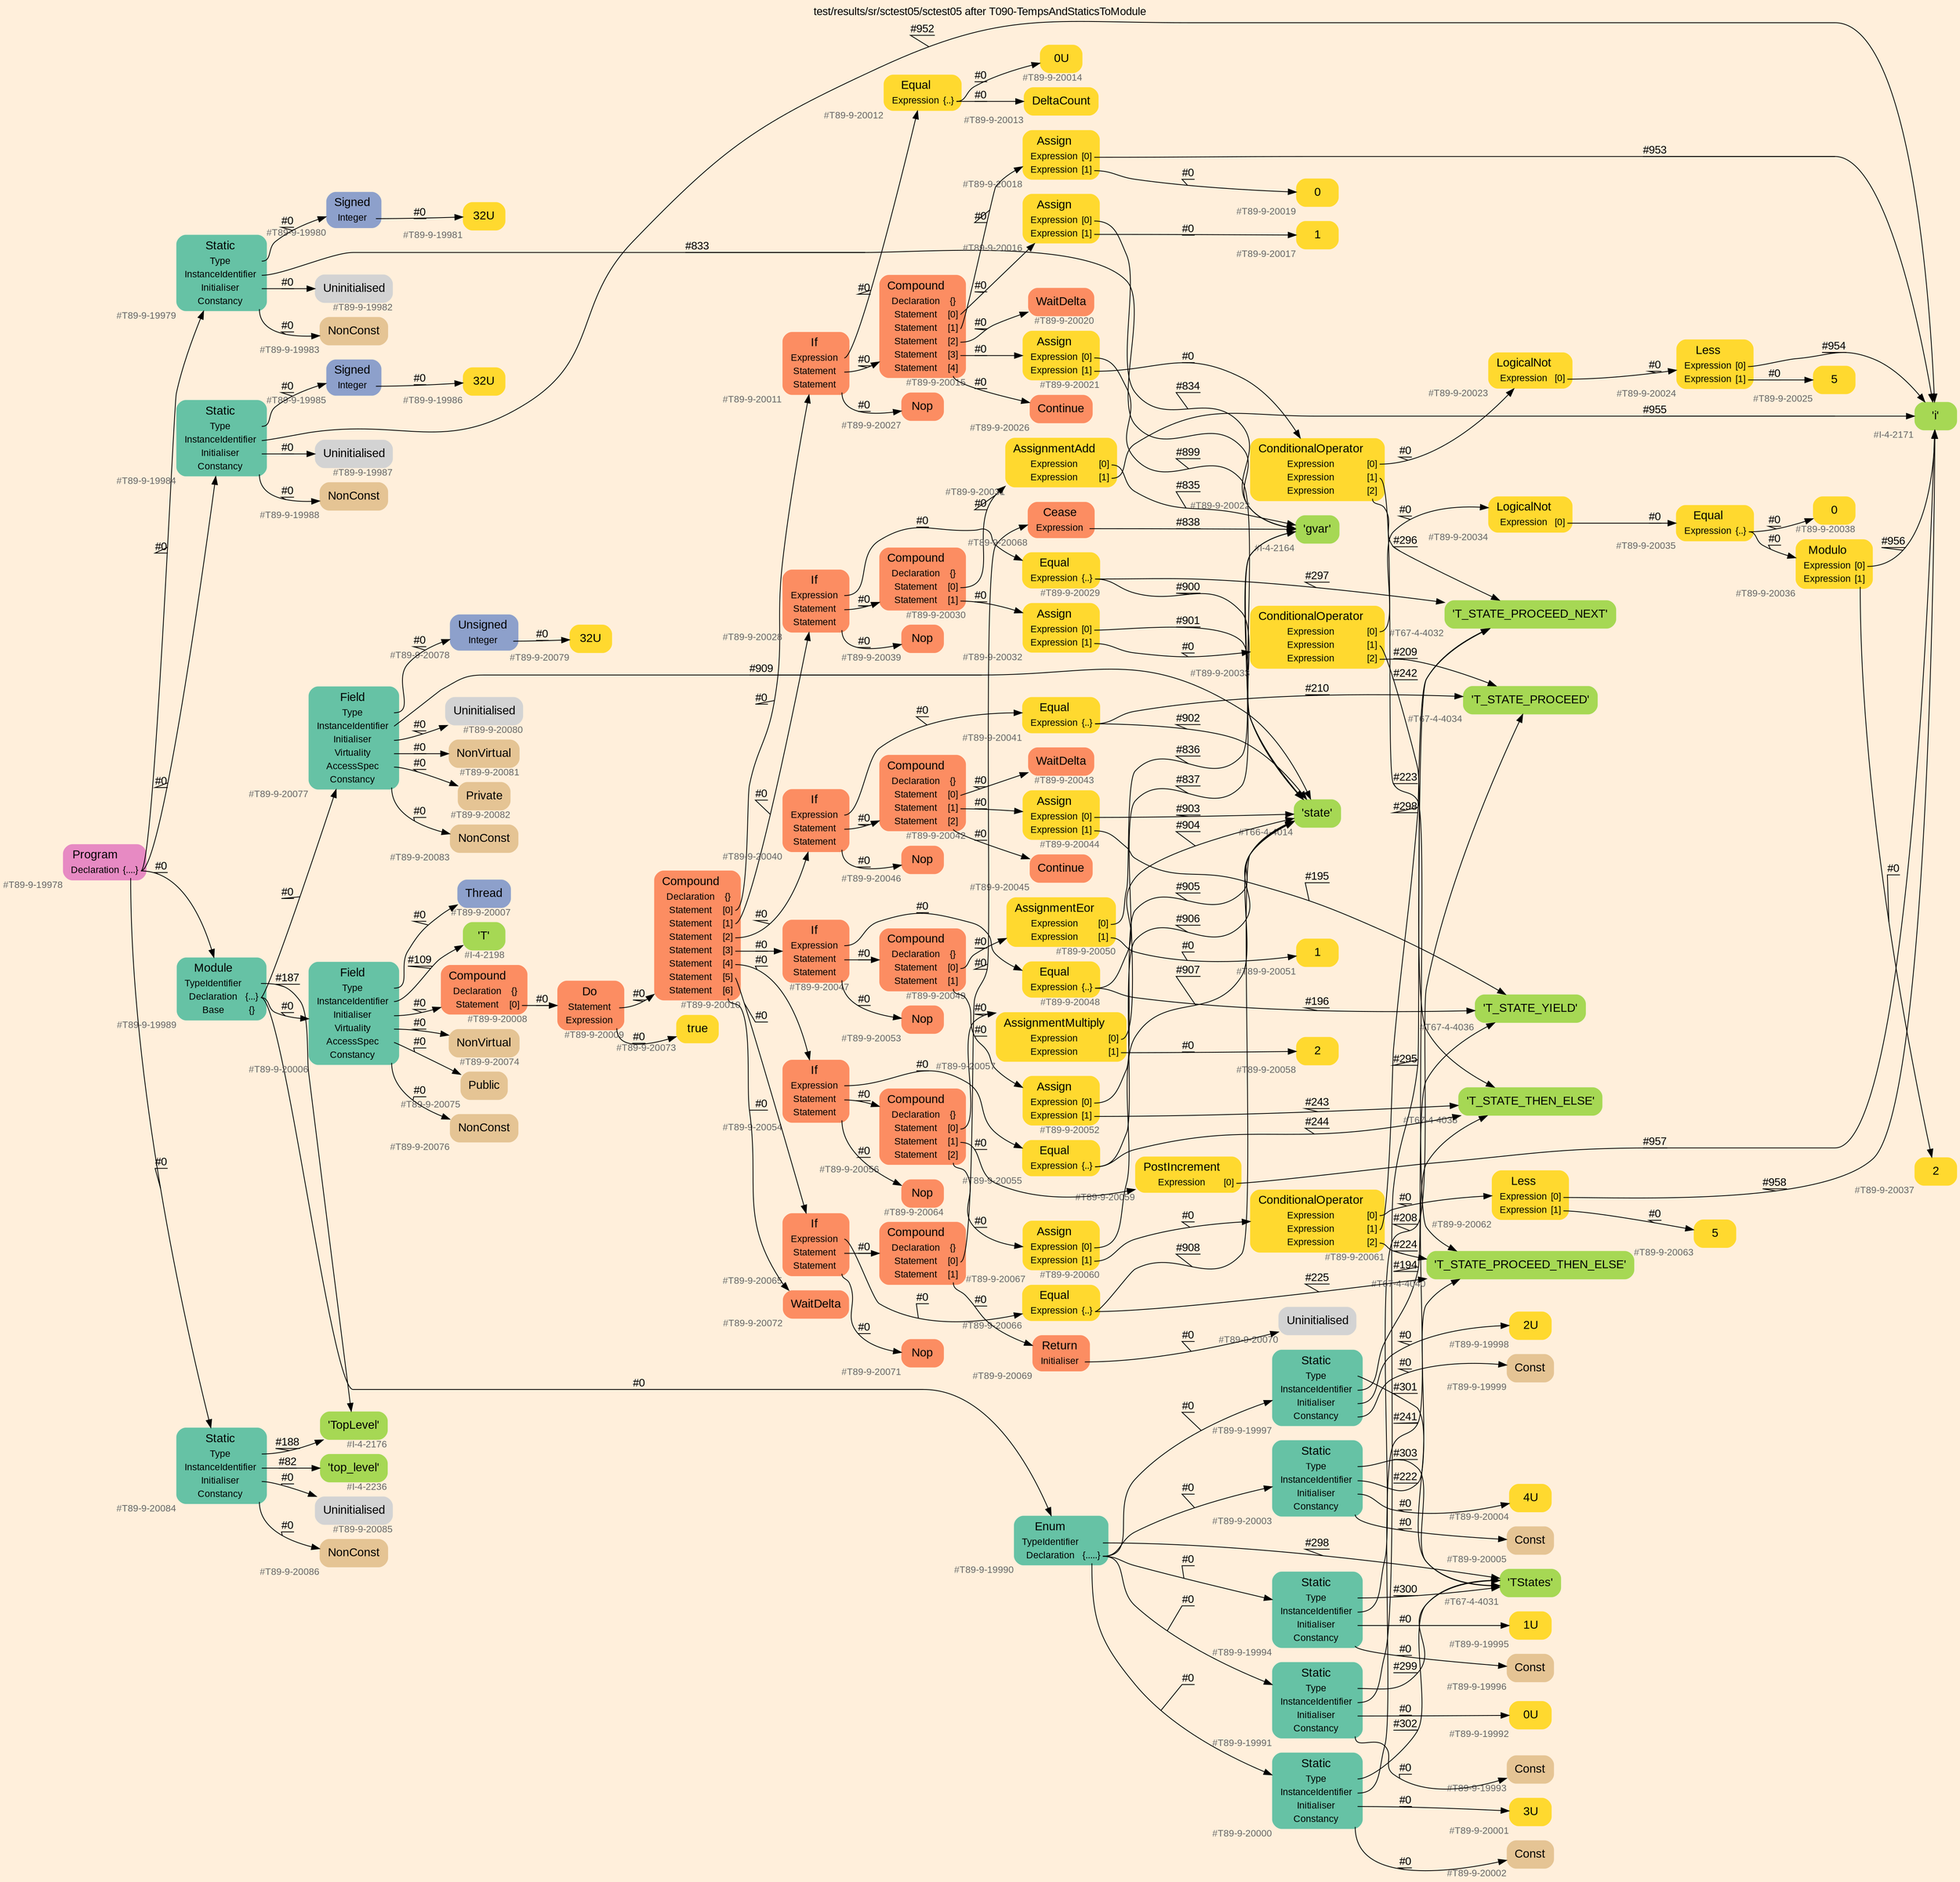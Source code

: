 digraph "test/results/sr/sctest05/sctest05 after T090-TempsAndStaticsToModule" {
label = "test/results/sr/sctest05/sctest05 after T090-TempsAndStaticsToModule"
labelloc = t
graph [
    rankdir = "LR"
    ranksep = 0.3
    bgcolor = antiquewhite1
    color = black
    fontcolor = black
    fontname = "Arial"
];
node [
    fontname = "Arial"
];
edge [
    fontname = "Arial"
];

// -------------------- node figure --------------------
// -------- block #T89-9-19978 ----------
"#T89-9-19978" [
    fillcolor = "/set28/4"
    xlabel = "#T89-9-19978"
    fontsize = "12"
    fontcolor = grey40
    shape = "plaintext"
    label = <<TABLE BORDER="0" CELLBORDER="0" CELLSPACING="0">
     <TR><TD><FONT COLOR="black" POINT-SIZE="15">Program</FONT></TD></TR>
     <TR><TD><FONT COLOR="black" POINT-SIZE="12">Declaration</FONT></TD><TD PORT="port0"><FONT COLOR="black" POINT-SIZE="12">{....}</FONT></TD></TR>
    </TABLE>>
    style = "rounded,filled"
];

// -------- block #T89-9-19979 ----------
"#T89-9-19979" [
    fillcolor = "/set28/1"
    xlabel = "#T89-9-19979"
    fontsize = "12"
    fontcolor = grey40
    shape = "plaintext"
    label = <<TABLE BORDER="0" CELLBORDER="0" CELLSPACING="0">
     <TR><TD><FONT COLOR="black" POINT-SIZE="15">Static</FONT></TD></TR>
     <TR><TD><FONT COLOR="black" POINT-SIZE="12">Type</FONT></TD><TD PORT="port0"></TD></TR>
     <TR><TD><FONT COLOR="black" POINT-SIZE="12">InstanceIdentifier</FONT></TD><TD PORT="port1"></TD></TR>
     <TR><TD><FONT COLOR="black" POINT-SIZE="12">Initialiser</FONT></TD><TD PORT="port2"></TD></TR>
     <TR><TD><FONT COLOR="black" POINT-SIZE="12">Constancy</FONT></TD><TD PORT="port3"></TD></TR>
    </TABLE>>
    style = "rounded,filled"
];

// -------- block #T89-9-19980 ----------
"#T89-9-19980" [
    fillcolor = "/set28/3"
    xlabel = "#T89-9-19980"
    fontsize = "12"
    fontcolor = grey40
    shape = "plaintext"
    label = <<TABLE BORDER="0" CELLBORDER="0" CELLSPACING="0">
     <TR><TD><FONT COLOR="black" POINT-SIZE="15">Signed</FONT></TD></TR>
     <TR><TD><FONT COLOR="black" POINT-SIZE="12">Integer</FONT></TD><TD PORT="port0"></TD></TR>
    </TABLE>>
    style = "rounded,filled"
];

// -------- block #T89-9-19981 ----------
"#T89-9-19981" [
    fillcolor = "/set28/6"
    xlabel = "#T89-9-19981"
    fontsize = "12"
    fontcolor = grey40
    shape = "plaintext"
    label = <<TABLE BORDER="0" CELLBORDER="0" CELLSPACING="0">
     <TR><TD><FONT COLOR="black" POINT-SIZE="15">32U</FONT></TD></TR>
    </TABLE>>
    style = "rounded,filled"
];

// -------- block #I-4-2164 ----------
"#I-4-2164" [
    fillcolor = "/set28/5"
    xlabel = "#I-4-2164"
    fontsize = "12"
    fontcolor = grey40
    shape = "plaintext"
    label = <<TABLE BORDER="0" CELLBORDER="0" CELLSPACING="0">
     <TR><TD><FONT COLOR="black" POINT-SIZE="15">'gvar'</FONT></TD></TR>
    </TABLE>>
    style = "rounded,filled"
];

// -------- block #T89-9-19982 ----------
"#T89-9-19982" [
    xlabel = "#T89-9-19982"
    fontsize = "12"
    fontcolor = grey40
    shape = "plaintext"
    label = <<TABLE BORDER="0" CELLBORDER="0" CELLSPACING="0">
     <TR><TD><FONT COLOR="black" POINT-SIZE="15">Uninitialised</FONT></TD></TR>
    </TABLE>>
    style = "rounded,filled"
];

// -------- block #T89-9-19983 ----------
"#T89-9-19983" [
    fillcolor = "/set28/7"
    xlabel = "#T89-9-19983"
    fontsize = "12"
    fontcolor = grey40
    shape = "plaintext"
    label = <<TABLE BORDER="0" CELLBORDER="0" CELLSPACING="0">
     <TR><TD><FONT COLOR="black" POINT-SIZE="15">NonConst</FONT></TD></TR>
    </TABLE>>
    style = "rounded,filled"
];

// -------- block #T89-9-19984 ----------
"#T89-9-19984" [
    fillcolor = "/set28/1"
    xlabel = "#T89-9-19984"
    fontsize = "12"
    fontcolor = grey40
    shape = "plaintext"
    label = <<TABLE BORDER="0" CELLBORDER="0" CELLSPACING="0">
     <TR><TD><FONT COLOR="black" POINT-SIZE="15">Static</FONT></TD></TR>
     <TR><TD><FONT COLOR="black" POINT-SIZE="12">Type</FONT></TD><TD PORT="port0"></TD></TR>
     <TR><TD><FONT COLOR="black" POINT-SIZE="12">InstanceIdentifier</FONT></TD><TD PORT="port1"></TD></TR>
     <TR><TD><FONT COLOR="black" POINT-SIZE="12">Initialiser</FONT></TD><TD PORT="port2"></TD></TR>
     <TR><TD><FONT COLOR="black" POINT-SIZE="12">Constancy</FONT></TD><TD PORT="port3"></TD></TR>
    </TABLE>>
    style = "rounded,filled"
];

// -------- block #T89-9-19985 ----------
"#T89-9-19985" [
    fillcolor = "/set28/3"
    xlabel = "#T89-9-19985"
    fontsize = "12"
    fontcolor = grey40
    shape = "plaintext"
    label = <<TABLE BORDER="0" CELLBORDER="0" CELLSPACING="0">
     <TR><TD><FONT COLOR="black" POINT-SIZE="15">Signed</FONT></TD></TR>
     <TR><TD><FONT COLOR="black" POINT-SIZE="12">Integer</FONT></TD><TD PORT="port0"></TD></TR>
    </TABLE>>
    style = "rounded,filled"
];

// -------- block #T89-9-19986 ----------
"#T89-9-19986" [
    fillcolor = "/set28/6"
    xlabel = "#T89-9-19986"
    fontsize = "12"
    fontcolor = grey40
    shape = "plaintext"
    label = <<TABLE BORDER="0" CELLBORDER="0" CELLSPACING="0">
     <TR><TD><FONT COLOR="black" POINT-SIZE="15">32U</FONT></TD></TR>
    </TABLE>>
    style = "rounded,filled"
];

// -------- block #I-4-2171 ----------
"#I-4-2171" [
    fillcolor = "/set28/5"
    xlabel = "#I-4-2171"
    fontsize = "12"
    fontcolor = grey40
    shape = "plaintext"
    label = <<TABLE BORDER="0" CELLBORDER="0" CELLSPACING="0">
     <TR><TD><FONT COLOR="black" POINT-SIZE="15">'i'</FONT></TD></TR>
    </TABLE>>
    style = "rounded,filled"
];

// -------- block #T89-9-19987 ----------
"#T89-9-19987" [
    xlabel = "#T89-9-19987"
    fontsize = "12"
    fontcolor = grey40
    shape = "plaintext"
    label = <<TABLE BORDER="0" CELLBORDER="0" CELLSPACING="0">
     <TR><TD><FONT COLOR="black" POINT-SIZE="15">Uninitialised</FONT></TD></TR>
    </TABLE>>
    style = "rounded,filled"
];

// -------- block #T89-9-19988 ----------
"#T89-9-19988" [
    fillcolor = "/set28/7"
    xlabel = "#T89-9-19988"
    fontsize = "12"
    fontcolor = grey40
    shape = "plaintext"
    label = <<TABLE BORDER="0" CELLBORDER="0" CELLSPACING="0">
     <TR><TD><FONT COLOR="black" POINT-SIZE="15">NonConst</FONT></TD></TR>
    </TABLE>>
    style = "rounded,filled"
];

// -------- block #T89-9-19989 ----------
"#T89-9-19989" [
    fillcolor = "/set28/1"
    xlabel = "#T89-9-19989"
    fontsize = "12"
    fontcolor = grey40
    shape = "plaintext"
    label = <<TABLE BORDER="0" CELLBORDER="0" CELLSPACING="0">
     <TR><TD><FONT COLOR="black" POINT-SIZE="15">Module</FONT></TD></TR>
     <TR><TD><FONT COLOR="black" POINT-SIZE="12">TypeIdentifier</FONT></TD><TD PORT="port0"></TD></TR>
     <TR><TD><FONT COLOR="black" POINT-SIZE="12">Declaration</FONT></TD><TD PORT="port1"><FONT COLOR="black" POINT-SIZE="12">{...}</FONT></TD></TR>
     <TR><TD><FONT COLOR="black" POINT-SIZE="12">Base</FONT></TD><TD PORT="port2"><FONT COLOR="black" POINT-SIZE="12">{}</FONT></TD></TR>
    </TABLE>>
    style = "rounded,filled"
];

// -------- block #I-4-2176 ----------
"#I-4-2176" [
    fillcolor = "/set28/5"
    xlabel = "#I-4-2176"
    fontsize = "12"
    fontcolor = grey40
    shape = "plaintext"
    label = <<TABLE BORDER="0" CELLBORDER="0" CELLSPACING="0">
     <TR><TD><FONT COLOR="black" POINT-SIZE="15">'TopLevel'</FONT></TD></TR>
    </TABLE>>
    style = "rounded,filled"
];

// -------- block #T89-9-19990 ----------
"#T89-9-19990" [
    fillcolor = "/set28/1"
    xlabel = "#T89-9-19990"
    fontsize = "12"
    fontcolor = grey40
    shape = "plaintext"
    label = <<TABLE BORDER="0" CELLBORDER="0" CELLSPACING="0">
     <TR><TD><FONT COLOR="black" POINT-SIZE="15">Enum</FONT></TD></TR>
     <TR><TD><FONT COLOR="black" POINT-SIZE="12">TypeIdentifier</FONT></TD><TD PORT="port0"></TD></TR>
     <TR><TD><FONT COLOR="black" POINT-SIZE="12">Declaration</FONT></TD><TD PORT="port1"><FONT COLOR="black" POINT-SIZE="12">{.....}</FONT></TD></TR>
    </TABLE>>
    style = "rounded,filled"
];

// -------- block #T67-4-4031 ----------
"#T67-4-4031" [
    fillcolor = "/set28/5"
    xlabel = "#T67-4-4031"
    fontsize = "12"
    fontcolor = grey40
    shape = "plaintext"
    label = <<TABLE BORDER="0" CELLBORDER="0" CELLSPACING="0">
     <TR><TD><FONT COLOR="black" POINT-SIZE="15">'TStates'</FONT></TD></TR>
    </TABLE>>
    style = "rounded,filled"
];

// -------- block #T89-9-19991 ----------
"#T89-9-19991" [
    fillcolor = "/set28/1"
    xlabel = "#T89-9-19991"
    fontsize = "12"
    fontcolor = grey40
    shape = "plaintext"
    label = <<TABLE BORDER="0" CELLBORDER="0" CELLSPACING="0">
     <TR><TD><FONT COLOR="black" POINT-SIZE="15">Static</FONT></TD></TR>
     <TR><TD><FONT COLOR="black" POINT-SIZE="12">Type</FONT></TD><TD PORT="port0"></TD></TR>
     <TR><TD><FONT COLOR="black" POINT-SIZE="12">InstanceIdentifier</FONT></TD><TD PORT="port1"></TD></TR>
     <TR><TD><FONT COLOR="black" POINT-SIZE="12">Initialiser</FONT></TD><TD PORT="port2"></TD></TR>
     <TR><TD><FONT COLOR="black" POINT-SIZE="12">Constancy</FONT></TD><TD PORT="port3"></TD></TR>
    </TABLE>>
    style = "rounded,filled"
];

// -------- block #T67-4-4032 ----------
"#T67-4-4032" [
    fillcolor = "/set28/5"
    xlabel = "#T67-4-4032"
    fontsize = "12"
    fontcolor = grey40
    shape = "plaintext"
    label = <<TABLE BORDER="0" CELLBORDER="0" CELLSPACING="0">
     <TR><TD><FONT COLOR="black" POINT-SIZE="15">'T_STATE_PROCEED_NEXT'</FONT></TD></TR>
    </TABLE>>
    style = "rounded,filled"
];

// -------- block #T89-9-19992 ----------
"#T89-9-19992" [
    fillcolor = "/set28/6"
    xlabel = "#T89-9-19992"
    fontsize = "12"
    fontcolor = grey40
    shape = "plaintext"
    label = <<TABLE BORDER="0" CELLBORDER="0" CELLSPACING="0">
     <TR><TD><FONT COLOR="black" POINT-SIZE="15">0U</FONT></TD></TR>
    </TABLE>>
    style = "rounded,filled"
];

// -------- block #T89-9-19993 ----------
"#T89-9-19993" [
    fillcolor = "/set28/7"
    xlabel = "#T89-9-19993"
    fontsize = "12"
    fontcolor = grey40
    shape = "plaintext"
    label = <<TABLE BORDER="0" CELLBORDER="0" CELLSPACING="0">
     <TR><TD><FONT COLOR="black" POINT-SIZE="15">Const</FONT></TD></TR>
    </TABLE>>
    style = "rounded,filled"
];

// -------- block #T89-9-19994 ----------
"#T89-9-19994" [
    fillcolor = "/set28/1"
    xlabel = "#T89-9-19994"
    fontsize = "12"
    fontcolor = grey40
    shape = "plaintext"
    label = <<TABLE BORDER="0" CELLBORDER="0" CELLSPACING="0">
     <TR><TD><FONT COLOR="black" POINT-SIZE="15">Static</FONT></TD></TR>
     <TR><TD><FONT COLOR="black" POINT-SIZE="12">Type</FONT></TD><TD PORT="port0"></TD></TR>
     <TR><TD><FONT COLOR="black" POINT-SIZE="12">InstanceIdentifier</FONT></TD><TD PORT="port1"></TD></TR>
     <TR><TD><FONT COLOR="black" POINT-SIZE="12">Initialiser</FONT></TD><TD PORT="port2"></TD></TR>
     <TR><TD><FONT COLOR="black" POINT-SIZE="12">Constancy</FONT></TD><TD PORT="port3"></TD></TR>
    </TABLE>>
    style = "rounded,filled"
];

// -------- block #T67-4-4034 ----------
"#T67-4-4034" [
    fillcolor = "/set28/5"
    xlabel = "#T67-4-4034"
    fontsize = "12"
    fontcolor = grey40
    shape = "plaintext"
    label = <<TABLE BORDER="0" CELLBORDER="0" CELLSPACING="0">
     <TR><TD><FONT COLOR="black" POINT-SIZE="15">'T_STATE_PROCEED'</FONT></TD></TR>
    </TABLE>>
    style = "rounded,filled"
];

// -------- block #T89-9-19995 ----------
"#T89-9-19995" [
    fillcolor = "/set28/6"
    xlabel = "#T89-9-19995"
    fontsize = "12"
    fontcolor = grey40
    shape = "plaintext"
    label = <<TABLE BORDER="0" CELLBORDER="0" CELLSPACING="0">
     <TR><TD><FONT COLOR="black" POINT-SIZE="15">1U</FONT></TD></TR>
    </TABLE>>
    style = "rounded,filled"
];

// -------- block #T89-9-19996 ----------
"#T89-9-19996" [
    fillcolor = "/set28/7"
    xlabel = "#T89-9-19996"
    fontsize = "12"
    fontcolor = grey40
    shape = "plaintext"
    label = <<TABLE BORDER="0" CELLBORDER="0" CELLSPACING="0">
     <TR><TD><FONT COLOR="black" POINT-SIZE="15">Const</FONT></TD></TR>
    </TABLE>>
    style = "rounded,filled"
];

// -------- block #T89-9-19997 ----------
"#T89-9-19997" [
    fillcolor = "/set28/1"
    xlabel = "#T89-9-19997"
    fontsize = "12"
    fontcolor = grey40
    shape = "plaintext"
    label = <<TABLE BORDER="0" CELLBORDER="0" CELLSPACING="0">
     <TR><TD><FONT COLOR="black" POINT-SIZE="15">Static</FONT></TD></TR>
     <TR><TD><FONT COLOR="black" POINT-SIZE="12">Type</FONT></TD><TD PORT="port0"></TD></TR>
     <TR><TD><FONT COLOR="black" POINT-SIZE="12">InstanceIdentifier</FONT></TD><TD PORT="port1"></TD></TR>
     <TR><TD><FONT COLOR="black" POINT-SIZE="12">Initialiser</FONT></TD><TD PORT="port2"></TD></TR>
     <TR><TD><FONT COLOR="black" POINT-SIZE="12">Constancy</FONT></TD><TD PORT="port3"></TD></TR>
    </TABLE>>
    style = "rounded,filled"
];

// -------- block #T67-4-4036 ----------
"#T67-4-4036" [
    fillcolor = "/set28/5"
    xlabel = "#T67-4-4036"
    fontsize = "12"
    fontcolor = grey40
    shape = "plaintext"
    label = <<TABLE BORDER="0" CELLBORDER="0" CELLSPACING="0">
     <TR><TD><FONT COLOR="black" POINT-SIZE="15">'T_STATE_YIELD'</FONT></TD></TR>
    </TABLE>>
    style = "rounded,filled"
];

// -------- block #T89-9-19998 ----------
"#T89-9-19998" [
    fillcolor = "/set28/6"
    xlabel = "#T89-9-19998"
    fontsize = "12"
    fontcolor = grey40
    shape = "plaintext"
    label = <<TABLE BORDER="0" CELLBORDER="0" CELLSPACING="0">
     <TR><TD><FONT COLOR="black" POINT-SIZE="15">2U</FONT></TD></TR>
    </TABLE>>
    style = "rounded,filled"
];

// -------- block #T89-9-19999 ----------
"#T89-9-19999" [
    fillcolor = "/set28/7"
    xlabel = "#T89-9-19999"
    fontsize = "12"
    fontcolor = grey40
    shape = "plaintext"
    label = <<TABLE BORDER="0" CELLBORDER="0" CELLSPACING="0">
     <TR><TD><FONT COLOR="black" POINT-SIZE="15">Const</FONT></TD></TR>
    </TABLE>>
    style = "rounded,filled"
];

// -------- block #T89-9-20000 ----------
"#T89-9-20000" [
    fillcolor = "/set28/1"
    xlabel = "#T89-9-20000"
    fontsize = "12"
    fontcolor = grey40
    shape = "plaintext"
    label = <<TABLE BORDER="0" CELLBORDER="0" CELLSPACING="0">
     <TR><TD><FONT COLOR="black" POINT-SIZE="15">Static</FONT></TD></TR>
     <TR><TD><FONT COLOR="black" POINT-SIZE="12">Type</FONT></TD><TD PORT="port0"></TD></TR>
     <TR><TD><FONT COLOR="black" POINT-SIZE="12">InstanceIdentifier</FONT></TD><TD PORT="port1"></TD></TR>
     <TR><TD><FONT COLOR="black" POINT-SIZE="12">Initialiser</FONT></TD><TD PORT="port2"></TD></TR>
     <TR><TD><FONT COLOR="black" POINT-SIZE="12">Constancy</FONT></TD><TD PORT="port3"></TD></TR>
    </TABLE>>
    style = "rounded,filled"
];

// -------- block #T67-4-4038 ----------
"#T67-4-4038" [
    fillcolor = "/set28/5"
    xlabel = "#T67-4-4038"
    fontsize = "12"
    fontcolor = grey40
    shape = "plaintext"
    label = <<TABLE BORDER="0" CELLBORDER="0" CELLSPACING="0">
     <TR><TD><FONT COLOR="black" POINT-SIZE="15">'T_STATE_THEN_ELSE'</FONT></TD></TR>
    </TABLE>>
    style = "rounded,filled"
];

// -------- block #T89-9-20001 ----------
"#T89-9-20001" [
    fillcolor = "/set28/6"
    xlabel = "#T89-9-20001"
    fontsize = "12"
    fontcolor = grey40
    shape = "plaintext"
    label = <<TABLE BORDER="0" CELLBORDER="0" CELLSPACING="0">
     <TR><TD><FONT COLOR="black" POINT-SIZE="15">3U</FONT></TD></TR>
    </TABLE>>
    style = "rounded,filled"
];

// -------- block #T89-9-20002 ----------
"#T89-9-20002" [
    fillcolor = "/set28/7"
    xlabel = "#T89-9-20002"
    fontsize = "12"
    fontcolor = grey40
    shape = "plaintext"
    label = <<TABLE BORDER="0" CELLBORDER="0" CELLSPACING="0">
     <TR><TD><FONT COLOR="black" POINT-SIZE="15">Const</FONT></TD></TR>
    </TABLE>>
    style = "rounded,filled"
];

// -------- block #T89-9-20003 ----------
"#T89-9-20003" [
    fillcolor = "/set28/1"
    xlabel = "#T89-9-20003"
    fontsize = "12"
    fontcolor = grey40
    shape = "plaintext"
    label = <<TABLE BORDER="0" CELLBORDER="0" CELLSPACING="0">
     <TR><TD><FONT COLOR="black" POINT-SIZE="15">Static</FONT></TD></TR>
     <TR><TD><FONT COLOR="black" POINT-SIZE="12">Type</FONT></TD><TD PORT="port0"></TD></TR>
     <TR><TD><FONT COLOR="black" POINT-SIZE="12">InstanceIdentifier</FONT></TD><TD PORT="port1"></TD></TR>
     <TR><TD><FONT COLOR="black" POINT-SIZE="12">Initialiser</FONT></TD><TD PORT="port2"></TD></TR>
     <TR><TD><FONT COLOR="black" POINT-SIZE="12">Constancy</FONT></TD><TD PORT="port3"></TD></TR>
    </TABLE>>
    style = "rounded,filled"
];

// -------- block #T67-4-4040 ----------
"#T67-4-4040" [
    fillcolor = "/set28/5"
    xlabel = "#T67-4-4040"
    fontsize = "12"
    fontcolor = grey40
    shape = "plaintext"
    label = <<TABLE BORDER="0" CELLBORDER="0" CELLSPACING="0">
     <TR><TD><FONT COLOR="black" POINT-SIZE="15">'T_STATE_PROCEED_THEN_ELSE'</FONT></TD></TR>
    </TABLE>>
    style = "rounded,filled"
];

// -------- block #T89-9-20004 ----------
"#T89-9-20004" [
    fillcolor = "/set28/6"
    xlabel = "#T89-9-20004"
    fontsize = "12"
    fontcolor = grey40
    shape = "plaintext"
    label = <<TABLE BORDER="0" CELLBORDER="0" CELLSPACING="0">
     <TR><TD><FONT COLOR="black" POINT-SIZE="15">4U</FONT></TD></TR>
    </TABLE>>
    style = "rounded,filled"
];

// -------- block #T89-9-20005 ----------
"#T89-9-20005" [
    fillcolor = "/set28/7"
    xlabel = "#T89-9-20005"
    fontsize = "12"
    fontcolor = grey40
    shape = "plaintext"
    label = <<TABLE BORDER="0" CELLBORDER="0" CELLSPACING="0">
     <TR><TD><FONT COLOR="black" POINT-SIZE="15">Const</FONT></TD></TR>
    </TABLE>>
    style = "rounded,filled"
];

// -------- block #T89-9-20006 ----------
"#T89-9-20006" [
    fillcolor = "/set28/1"
    xlabel = "#T89-9-20006"
    fontsize = "12"
    fontcolor = grey40
    shape = "plaintext"
    label = <<TABLE BORDER="0" CELLBORDER="0" CELLSPACING="0">
     <TR><TD><FONT COLOR="black" POINT-SIZE="15">Field</FONT></TD></TR>
     <TR><TD><FONT COLOR="black" POINT-SIZE="12">Type</FONT></TD><TD PORT="port0"></TD></TR>
     <TR><TD><FONT COLOR="black" POINT-SIZE="12">InstanceIdentifier</FONT></TD><TD PORT="port1"></TD></TR>
     <TR><TD><FONT COLOR="black" POINT-SIZE="12">Initialiser</FONT></TD><TD PORT="port2"></TD></TR>
     <TR><TD><FONT COLOR="black" POINT-SIZE="12">Virtuality</FONT></TD><TD PORT="port3"></TD></TR>
     <TR><TD><FONT COLOR="black" POINT-SIZE="12">AccessSpec</FONT></TD><TD PORT="port4"></TD></TR>
     <TR><TD><FONT COLOR="black" POINT-SIZE="12">Constancy</FONT></TD><TD PORT="port5"></TD></TR>
    </TABLE>>
    style = "rounded,filled"
];

// -------- block #T89-9-20007 ----------
"#T89-9-20007" [
    fillcolor = "/set28/3"
    xlabel = "#T89-9-20007"
    fontsize = "12"
    fontcolor = grey40
    shape = "plaintext"
    label = <<TABLE BORDER="0" CELLBORDER="0" CELLSPACING="0">
     <TR><TD><FONT COLOR="black" POINT-SIZE="15">Thread</FONT></TD></TR>
    </TABLE>>
    style = "rounded,filled"
];

// -------- block #I-4-2198 ----------
"#I-4-2198" [
    fillcolor = "/set28/5"
    xlabel = "#I-4-2198"
    fontsize = "12"
    fontcolor = grey40
    shape = "plaintext"
    label = <<TABLE BORDER="0" CELLBORDER="0" CELLSPACING="0">
     <TR><TD><FONT COLOR="black" POINT-SIZE="15">'T'</FONT></TD></TR>
    </TABLE>>
    style = "rounded,filled"
];

// -------- block #T89-9-20008 ----------
"#T89-9-20008" [
    fillcolor = "/set28/2"
    xlabel = "#T89-9-20008"
    fontsize = "12"
    fontcolor = grey40
    shape = "plaintext"
    label = <<TABLE BORDER="0" CELLBORDER="0" CELLSPACING="0">
     <TR><TD><FONT COLOR="black" POINT-SIZE="15">Compound</FONT></TD></TR>
     <TR><TD><FONT COLOR="black" POINT-SIZE="12">Declaration</FONT></TD><TD PORT="port0"><FONT COLOR="black" POINT-SIZE="12">{}</FONT></TD></TR>
     <TR><TD><FONT COLOR="black" POINT-SIZE="12">Statement</FONT></TD><TD PORT="port1"><FONT COLOR="black" POINT-SIZE="12">[0]</FONT></TD></TR>
    </TABLE>>
    style = "rounded,filled"
];

// -------- block #T89-9-20009 ----------
"#T89-9-20009" [
    fillcolor = "/set28/2"
    xlabel = "#T89-9-20009"
    fontsize = "12"
    fontcolor = grey40
    shape = "plaintext"
    label = <<TABLE BORDER="0" CELLBORDER="0" CELLSPACING="0">
     <TR><TD><FONT COLOR="black" POINT-SIZE="15">Do</FONT></TD></TR>
     <TR><TD><FONT COLOR="black" POINT-SIZE="12">Statement</FONT></TD><TD PORT="port0"></TD></TR>
     <TR><TD><FONT COLOR="black" POINT-SIZE="12">Expression</FONT></TD><TD PORT="port1"></TD></TR>
    </TABLE>>
    style = "rounded,filled"
];

// -------- block #T89-9-20010 ----------
"#T89-9-20010" [
    fillcolor = "/set28/2"
    xlabel = "#T89-9-20010"
    fontsize = "12"
    fontcolor = grey40
    shape = "plaintext"
    label = <<TABLE BORDER="0" CELLBORDER="0" CELLSPACING="0">
     <TR><TD><FONT COLOR="black" POINT-SIZE="15">Compound</FONT></TD></TR>
     <TR><TD><FONT COLOR="black" POINT-SIZE="12">Declaration</FONT></TD><TD PORT="port0"><FONT COLOR="black" POINT-SIZE="12">{}</FONT></TD></TR>
     <TR><TD><FONT COLOR="black" POINT-SIZE="12">Statement</FONT></TD><TD PORT="port1"><FONT COLOR="black" POINT-SIZE="12">[0]</FONT></TD></TR>
     <TR><TD><FONT COLOR="black" POINT-SIZE="12">Statement</FONT></TD><TD PORT="port2"><FONT COLOR="black" POINT-SIZE="12">[1]</FONT></TD></TR>
     <TR><TD><FONT COLOR="black" POINT-SIZE="12">Statement</FONT></TD><TD PORT="port3"><FONT COLOR="black" POINT-SIZE="12">[2]</FONT></TD></TR>
     <TR><TD><FONT COLOR="black" POINT-SIZE="12">Statement</FONT></TD><TD PORT="port4"><FONT COLOR="black" POINT-SIZE="12">[3]</FONT></TD></TR>
     <TR><TD><FONT COLOR="black" POINT-SIZE="12">Statement</FONT></TD><TD PORT="port5"><FONT COLOR="black" POINT-SIZE="12">[4]</FONT></TD></TR>
     <TR><TD><FONT COLOR="black" POINT-SIZE="12">Statement</FONT></TD><TD PORT="port6"><FONT COLOR="black" POINT-SIZE="12">[5]</FONT></TD></TR>
     <TR><TD><FONT COLOR="black" POINT-SIZE="12">Statement</FONT></TD><TD PORT="port7"><FONT COLOR="black" POINT-SIZE="12">[6]</FONT></TD></TR>
    </TABLE>>
    style = "rounded,filled"
];

// -------- block #T89-9-20011 ----------
"#T89-9-20011" [
    fillcolor = "/set28/2"
    xlabel = "#T89-9-20011"
    fontsize = "12"
    fontcolor = grey40
    shape = "plaintext"
    label = <<TABLE BORDER="0" CELLBORDER="0" CELLSPACING="0">
     <TR><TD><FONT COLOR="black" POINT-SIZE="15">If</FONT></TD></TR>
     <TR><TD><FONT COLOR="black" POINT-SIZE="12">Expression</FONT></TD><TD PORT="port0"></TD></TR>
     <TR><TD><FONT COLOR="black" POINT-SIZE="12">Statement</FONT></TD><TD PORT="port1"></TD></TR>
     <TR><TD><FONT COLOR="black" POINT-SIZE="12">Statement</FONT></TD><TD PORT="port2"></TD></TR>
    </TABLE>>
    style = "rounded,filled"
];

// -------- block #T89-9-20012 ----------
"#T89-9-20012" [
    fillcolor = "/set28/6"
    xlabel = "#T89-9-20012"
    fontsize = "12"
    fontcolor = grey40
    shape = "plaintext"
    label = <<TABLE BORDER="0" CELLBORDER="0" CELLSPACING="0">
     <TR><TD><FONT COLOR="black" POINT-SIZE="15">Equal</FONT></TD></TR>
     <TR><TD><FONT COLOR="black" POINT-SIZE="12">Expression</FONT></TD><TD PORT="port0"><FONT COLOR="black" POINT-SIZE="12">{..}</FONT></TD></TR>
    </TABLE>>
    style = "rounded,filled"
];

// -------- block #T89-9-20013 ----------
"#T89-9-20013" [
    fillcolor = "/set28/6"
    xlabel = "#T89-9-20013"
    fontsize = "12"
    fontcolor = grey40
    shape = "plaintext"
    label = <<TABLE BORDER="0" CELLBORDER="0" CELLSPACING="0">
     <TR><TD><FONT COLOR="black" POINT-SIZE="15">DeltaCount</FONT></TD></TR>
    </TABLE>>
    style = "rounded,filled"
];

// -------- block #T89-9-20014 ----------
"#T89-9-20014" [
    fillcolor = "/set28/6"
    xlabel = "#T89-9-20014"
    fontsize = "12"
    fontcolor = grey40
    shape = "plaintext"
    label = <<TABLE BORDER="0" CELLBORDER="0" CELLSPACING="0">
     <TR><TD><FONT COLOR="black" POINT-SIZE="15">0U</FONT></TD></TR>
    </TABLE>>
    style = "rounded,filled"
];

// -------- block #T89-9-20015 ----------
"#T89-9-20015" [
    fillcolor = "/set28/2"
    xlabel = "#T89-9-20015"
    fontsize = "12"
    fontcolor = grey40
    shape = "plaintext"
    label = <<TABLE BORDER="0" CELLBORDER="0" CELLSPACING="0">
     <TR><TD><FONT COLOR="black" POINT-SIZE="15">Compound</FONT></TD></TR>
     <TR><TD><FONT COLOR="black" POINT-SIZE="12">Declaration</FONT></TD><TD PORT="port0"><FONT COLOR="black" POINT-SIZE="12">{}</FONT></TD></TR>
     <TR><TD><FONT COLOR="black" POINT-SIZE="12">Statement</FONT></TD><TD PORT="port1"><FONT COLOR="black" POINT-SIZE="12">[0]</FONT></TD></TR>
     <TR><TD><FONT COLOR="black" POINT-SIZE="12">Statement</FONT></TD><TD PORT="port2"><FONT COLOR="black" POINT-SIZE="12">[1]</FONT></TD></TR>
     <TR><TD><FONT COLOR="black" POINT-SIZE="12">Statement</FONT></TD><TD PORT="port3"><FONT COLOR="black" POINT-SIZE="12">[2]</FONT></TD></TR>
     <TR><TD><FONT COLOR="black" POINT-SIZE="12">Statement</FONT></TD><TD PORT="port4"><FONT COLOR="black" POINT-SIZE="12">[3]</FONT></TD></TR>
     <TR><TD><FONT COLOR="black" POINT-SIZE="12">Statement</FONT></TD><TD PORT="port5"><FONT COLOR="black" POINT-SIZE="12">[4]</FONT></TD></TR>
    </TABLE>>
    style = "rounded,filled"
];

// -------- block #T89-9-20016 ----------
"#T89-9-20016" [
    fillcolor = "/set28/6"
    xlabel = "#T89-9-20016"
    fontsize = "12"
    fontcolor = grey40
    shape = "plaintext"
    label = <<TABLE BORDER="0" CELLBORDER="0" CELLSPACING="0">
     <TR><TD><FONT COLOR="black" POINT-SIZE="15">Assign</FONT></TD></TR>
     <TR><TD><FONT COLOR="black" POINT-SIZE="12">Expression</FONT></TD><TD PORT="port0"><FONT COLOR="black" POINT-SIZE="12">[0]</FONT></TD></TR>
     <TR><TD><FONT COLOR="black" POINT-SIZE="12">Expression</FONT></TD><TD PORT="port1"><FONT COLOR="black" POINT-SIZE="12">[1]</FONT></TD></TR>
    </TABLE>>
    style = "rounded,filled"
];

// -------- block #T89-9-20017 ----------
"#T89-9-20017" [
    fillcolor = "/set28/6"
    xlabel = "#T89-9-20017"
    fontsize = "12"
    fontcolor = grey40
    shape = "plaintext"
    label = <<TABLE BORDER="0" CELLBORDER="0" CELLSPACING="0">
     <TR><TD><FONT COLOR="black" POINT-SIZE="15">1</FONT></TD></TR>
    </TABLE>>
    style = "rounded,filled"
];

// -------- block #T89-9-20018 ----------
"#T89-9-20018" [
    fillcolor = "/set28/6"
    xlabel = "#T89-9-20018"
    fontsize = "12"
    fontcolor = grey40
    shape = "plaintext"
    label = <<TABLE BORDER="0" CELLBORDER="0" CELLSPACING="0">
     <TR><TD><FONT COLOR="black" POINT-SIZE="15">Assign</FONT></TD></TR>
     <TR><TD><FONT COLOR="black" POINT-SIZE="12">Expression</FONT></TD><TD PORT="port0"><FONT COLOR="black" POINT-SIZE="12">[0]</FONT></TD></TR>
     <TR><TD><FONT COLOR="black" POINT-SIZE="12">Expression</FONT></TD><TD PORT="port1"><FONT COLOR="black" POINT-SIZE="12">[1]</FONT></TD></TR>
    </TABLE>>
    style = "rounded,filled"
];

// -------- block #T89-9-20019 ----------
"#T89-9-20019" [
    fillcolor = "/set28/6"
    xlabel = "#T89-9-20019"
    fontsize = "12"
    fontcolor = grey40
    shape = "plaintext"
    label = <<TABLE BORDER="0" CELLBORDER="0" CELLSPACING="0">
     <TR><TD><FONT COLOR="black" POINT-SIZE="15">0</FONT></TD></TR>
    </TABLE>>
    style = "rounded,filled"
];

// -------- block #T89-9-20020 ----------
"#T89-9-20020" [
    fillcolor = "/set28/2"
    xlabel = "#T89-9-20020"
    fontsize = "12"
    fontcolor = grey40
    shape = "plaintext"
    label = <<TABLE BORDER="0" CELLBORDER="0" CELLSPACING="0">
     <TR><TD><FONT COLOR="black" POINT-SIZE="15">WaitDelta</FONT></TD></TR>
    </TABLE>>
    style = "rounded,filled"
];

// -------- block #T89-9-20021 ----------
"#T89-9-20021" [
    fillcolor = "/set28/6"
    xlabel = "#T89-9-20021"
    fontsize = "12"
    fontcolor = grey40
    shape = "plaintext"
    label = <<TABLE BORDER="0" CELLBORDER="0" CELLSPACING="0">
     <TR><TD><FONT COLOR="black" POINT-SIZE="15">Assign</FONT></TD></TR>
     <TR><TD><FONT COLOR="black" POINT-SIZE="12">Expression</FONT></TD><TD PORT="port0"><FONT COLOR="black" POINT-SIZE="12">[0]</FONT></TD></TR>
     <TR><TD><FONT COLOR="black" POINT-SIZE="12">Expression</FONT></TD><TD PORT="port1"><FONT COLOR="black" POINT-SIZE="12">[1]</FONT></TD></TR>
    </TABLE>>
    style = "rounded,filled"
];

// -------- block #T66-4-4014 ----------
"#T66-4-4014" [
    fillcolor = "/set28/5"
    xlabel = "#T66-4-4014"
    fontsize = "12"
    fontcolor = grey40
    shape = "plaintext"
    label = <<TABLE BORDER="0" CELLBORDER="0" CELLSPACING="0">
     <TR><TD><FONT COLOR="black" POINT-SIZE="15">'state'</FONT></TD></TR>
    </TABLE>>
    style = "rounded,filled"
];

// -------- block #T89-9-20022 ----------
"#T89-9-20022" [
    fillcolor = "/set28/6"
    xlabel = "#T89-9-20022"
    fontsize = "12"
    fontcolor = grey40
    shape = "plaintext"
    label = <<TABLE BORDER="0" CELLBORDER="0" CELLSPACING="0">
     <TR><TD><FONT COLOR="black" POINT-SIZE="15">ConditionalOperator</FONT></TD></TR>
     <TR><TD><FONT COLOR="black" POINT-SIZE="12">Expression</FONT></TD><TD PORT="port0"><FONT COLOR="black" POINT-SIZE="12">[0]</FONT></TD></TR>
     <TR><TD><FONT COLOR="black" POINT-SIZE="12">Expression</FONT></TD><TD PORT="port1"><FONT COLOR="black" POINT-SIZE="12">[1]</FONT></TD></TR>
     <TR><TD><FONT COLOR="black" POINT-SIZE="12">Expression</FONT></TD><TD PORT="port2"><FONT COLOR="black" POINT-SIZE="12">[2]</FONT></TD></TR>
    </TABLE>>
    style = "rounded,filled"
];

// -------- block #T89-9-20023 ----------
"#T89-9-20023" [
    fillcolor = "/set28/6"
    xlabel = "#T89-9-20023"
    fontsize = "12"
    fontcolor = grey40
    shape = "plaintext"
    label = <<TABLE BORDER="0" CELLBORDER="0" CELLSPACING="0">
     <TR><TD><FONT COLOR="black" POINT-SIZE="15">LogicalNot</FONT></TD></TR>
     <TR><TD><FONT COLOR="black" POINT-SIZE="12">Expression</FONT></TD><TD PORT="port0"><FONT COLOR="black" POINT-SIZE="12">[0]</FONT></TD></TR>
    </TABLE>>
    style = "rounded,filled"
];

// -------- block #T89-9-20024 ----------
"#T89-9-20024" [
    fillcolor = "/set28/6"
    xlabel = "#T89-9-20024"
    fontsize = "12"
    fontcolor = grey40
    shape = "plaintext"
    label = <<TABLE BORDER="0" CELLBORDER="0" CELLSPACING="0">
     <TR><TD><FONT COLOR="black" POINT-SIZE="15">Less</FONT></TD></TR>
     <TR><TD><FONT COLOR="black" POINT-SIZE="12">Expression</FONT></TD><TD PORT="port0"><FONT COLOR="black" POINT-SIZE="12">[0]</FONT></TD></TR>
     <TR><TD><FONT COLOR="black" POINT-SIZE="12">Expression</FONT></TD><TD PORT="port1"><FONT COLOR="black" POINT-SIZE="12">[1]</FONT></TD></TR>
    </TABLE>>
    style = "rounded,filled"
];

// -------- block #T89-9-20025 ----------
"#T89-9-20025" [
    fillcolor = "/set28/6"
    xlabel = "#T89-9-20025"
    fontsize = "12"
    fontcolor = grey40
    shape = "plaintext"
    label = <<TABLE BORDER="0" CELLBORDER="0" CELLSPACING="0">
     <TR><TD><FONT COLOR="black" POINT-SIZE="15">5</FONT></TD></TR>
    </TABLE>>
    style = "rounded,filled"
];

// -------- block #T89-9-20026 ----------
"#T89-9-20026" [
    fillcolor = "/set28/2"
    xlabel = "#T89-9-20026"
    fontsize = "12"
    fontcolor = grey40
    shape = "plaintext"
    label = <<TABLE BORDER="0" CELLBORDER="0" CELLSPACING="0">
     <TR><TD><FONT COLOR="black" POINT-SIZE="15">Continue</FONT></TD></TR>
    </TABLE>>
    style = "rounded,filled"
];

// -------- block #T89-9-20027 ----------
"#T89-9-20027" [
    fillcolor = "/set28/2"
    xlabel = "#T89-9-20027"
    fontsize = "12"
    fontcolor = grey40
    shape = "plaintext"
    label = <<TABLE BORDER="0" CELLBORDER="0" CELLSPACING="0">
     <TR><TD><FONT COLOR="black" POINT-SIZE="15">Nop</FONT></TD></TR>
    </TABLE>>
    style = "rounded,filled"
];

// -------- block #T89-9-20028 ----------
"#T89-9-20028" [
    fillcolor = "/set28/2"
    xlabel = "#T89-9-20028"
    fontsize = "12"
    fontcolor = grey40
    shape = "plaintext"
    label = <<TABLE BORDER="0" CELLBORDER="0" CELLSPACING="0">
     <TR><TD><FONT COLOR="black" POINT-SIZE="15">If</FONT></TD></TR>
     <TR><TD><FONT COLOR="black" POINT-SIZE="12">Expression</FONT></TD><TD PORT="port0"></TD></TR>
     <TR><TD><FONT COLOR="black" POINT-SIZE="12">Statement</FONT></TD><TD PORT="port1"></TD></TR>
     <TR><TD><FONT COLOR="black" POINT-SIZE="12">Statement</FONT></TD><TD PORT="port2"></TD></TR>
    </TABLE>>
    style = "rounded,filled"
];

// -------- block #T89-9-20029 ----------
"#T89-9-20029" [
    fillcolor = "/set28/6"
    xlabel = "#T89-9-20029"
    fontsize = "12"
    fontcolor = grey40
    shape = "plaintext"
    label = <<TABLE BORDER="0" CELLBORDER="0" CELLSPACING="0">
     <TR><TD><FONT COLOR="black" POINT-SIZE="15">Equal</FONT></TD></TR>
     <TR><TD><FONT COLOR="black" POINT-SIZE="12">Expression</FONT></TD><TD PORT="port0"><FONT COLOR="black" POINT-SIZE="12">{..}</FONT></TD></TR>
    </TABLE>>
    style = "rounded,filled"
];

// -------- block #T89-9-20030 ----------
"#T89-9-20030" [
    fillcolor = "/set28/2"
    xlabel = "#T89-9-20030"
    fontsize = "12"
    fontcolor = grey40
    shape = "plaintext"
    label = <<TABLE BORDER="0" CELLBORDER="0" CELLSPACING="0">
     <TR><TD><FONT COLOR="black" POINT-SIZE="15">Compound</FONT></TD></TR>
     <TR><TD><FONT COLOR="black" POINT-SIZE="12">Declaration</FONT></TD><TD PORT="port0"><FONT COLOR="black" POINT-SIZE="12">{}</FONT></TD></TR>
     <TR><TD><FONT COLOR="black" POINT-SIZE="12">Statement</FONT></TD><TD PORT="port1"><FONT COLOR="black" POINT-SIZE="12">[0]</FONT></TD></TR>
     <TR><TD><FONT COLOR="black" POINT-SIZE="12">Statement</FONT></TD><TD PORT="port2"><FONT COLOR="black" POINT-SIZE="12">[1]</FONT></TD></TR>
    </TABLE>>
    style = "rounded,filled"
];

// -------- block #T89-9-20031 ----------
"#T89-9-20031" [
    fillcolor = "/set28/6"
    xlabel = "#T89-9-20031"
    fontsize = "12"
    fontcolor = grey40
    shape = "plaintext"
    label = <<TABLE BORDER="0" CELLBORDER="0" CELLSPACING="0">
     <TR><TD><FONT COLOR="black" POINT-SIZE="15">AssignmentAdd</FONT></TD></TR>
     <TR><TD><FONT COLOR="black" POINT-SIZE="12">Expression</FONT></TD><TD PORT="port0"><FONT COLOR="black" POINT-SIZE="12">[0]</FONT></TD></TR>
     <TR><TD><FONT COLOR="black" POINT-SIZE="12">Expression</FONT></TD><TD PORT="port1"><FONT COLOR="black" POINT-SIZE="12">[1]</FONT></TD></TR>
    </TABLE>>
    style = "rounded,filled"
];

// -------- block #T89-9-20032 ----------
"#T89-9-20032" [
    fillcolor = "/set28/6"
    xlabel = "#T89-9-20032"
    fontsize = "12"
    fontcolor = grey40
    shape = "plaintext"
    label = <<TABLE BORDER="0" CELLBORDER="0" CELLSPACING="0">
     <TR><TD><FONT COLOR="black" POINT-SIZE="15">Assign</FONT></TD></TR>
     <TR><TD><FONT COLOR="black" POINT-SIZE="12">Expression</FONT></TD><TD PORT="port0"><FONT COLOR="black" POINT-SIZE="12">[0]</FONT></TD></TR>
     <TR><TD><FONT COLOR="black" POINT-SIZE="12">Expression</FONT></TD><TD PORT="port1"><FONT COLOR="black" POINT-SIZE="12">[1]</FONT></TD></TR>
    </TABLE>>
    style = "rounded,filled"
];

// -------- block #T89-9-20033 ----------
"#T89-9-20033" [
    fillcolor = "/set28/6"
    xlabel = "#T89-9-20033"
    fontsize = "12"
    fontcolor = grey40
    shape = "plaintext"
    label = <<TABLE BORDER="0" CELLBORDER="0" CELLSPACING="0">
     <TR><TD><FONT COLOR="black" POINT-SIZE="15">ConditionalOperator</FONT></TD></TR>
     <TR><TD><FONT COLOR="black" POINT-SIZE="12">Expression</FONT></TD><TD PORT="port0"><FONT COLOR="black" POINT-SIZE="12">[0]</FONT></TD></TR>
     <TR><TD><FONT COLOR="black" POINT-SIZE="12">Expression</FONT></TD><TD PORT="port1"><FONT COLOR="black" POINT-SIZE="12">[1]</FONT></TD></TR>
     <TR><TD><FONT COLOR="black" POINT-SIZE="12">Expression</FONT></TD><TD PORT="port2"><FONT COLOR="black" POINT-SIZE="12">[2]</FONT></TD></TR>
    </TABLE>>
    style = "rounded,filled"
];

// -------- block #T89-9-20034 ----------
"#T89-9-20034" [
    fillcolor = "/set28/6"
    xlabel = "#T89-9-20034"
    fontsize = "12"
    fontcolor = grey40
    shape = "plaintext"
    label = <<TABLE BORDER="0" CELLBORDER="0" CELLSPACING="0">
     <TR><TD><FONT COLOR="black" POINT-SIZE="15">LogicalNot</FONT></TD></TR>
     <TR><TD><FONT COLOR="black" POINT-SIZE="12">Expression</FONT></TD><TD PORT="port0"><FONT COLOR="black" POINT-SIZE="12">[0]</FONT></TD></TR>
    </TABLE>>
    style = "rounded,filled"
];

// -------- block #T89-9-20035 ----------
"#T89-9-20035" [
    fillcolor = "/set28/6"
    xlabel = "#T89-9-20035"
    fontsize = "12"
    fontcolor = grey40
    shape = "plaintext"
    label = <<TABLE BORDER="0" CELLBORDER="0" CELLSPACING="0">
     <TR><TD><FONT COLOR="black" POINT-SIZE="15">Equal</FONT></TD></TR>
     <TR><TD><FONT COLOR="black" POINT-SIZE="12">Expression</FONT></TD><TD PORT="port0"><FONT COLOR="black" POINT-SIZE="12">{..}</FONT></TD></TR>
    </TABLE>>
    style = "rounded,filled"
];

// -------- block #T89-9-20036 ----------
"#T89-9-20036" [
    fillcolor = "/set28/6"
    xlabel = "#T89-9-20036"
    fontsize = "12"
    fontcolor = grey40
    shape = "plaintext"
    label = <<TABLE BORDER="0" CELLBORDER="0" CELLSPACING="0">
     <TR><TD><FONT COLOR="black" POINT-SIZE="15">Modulo</FONT></TD></TR>
     <TR><TD><FONT COLOR="black" POINT-SIZE="12">Expression</FONT></TD><TD PORT="port0"><FONT COLOR="black" POINT-SIZE="12">[0]</FONT></TD></TR>
     <TR><TD><FONT COLOR="black" POINT-SIZE="12">Expression</FONT></TD><TD PORT="port1"><FONT COLOR="black" POINT-SIZE="12">[1]</FONT></TD></TR>
    </TABLE>>
    style = "rounded,filled"
];

// -------- block #T89-9-20037 ----------
"#T89-9-20037" [
    fillcolor = "/set28/6"
    xlabel = "#T89-9-20037"
    fontsize = "12"
    fontcolor = grey40
    shape = "plaintext"
    label = <<TABLE BORDER="0" CELLBORDER="0" CELLSPACING="0">
     <TR><TD><FONT COLOR="black" POINT-SIZE="15">2</FONT></TD></TR>
    </TABLE>>
    style = "rounded,filled"
];

// -------- block #T89-9-20038 ----------
"#T89-9-20038" [
    fillcolor = "/set28/6"
    xlabel = "#T89-9-20038"
    fontsize = "12"
    fontcolor = grey40
    shape = "plaintext"
    label = <<TABLE BORDER="0" CELLBORDER="0" CELLSPACING="0">
     <TR><TD><FONT COLOR="black" POINT-SIZE="15">0</FONT></TD></TR>
    </TABLE>>
    style = "rounded,filled"
];

// -------- block #T89-9-20039 ----------
"#T89-9-20039" [
    fillcolor = "/set28/2"
    xlabel = "#T89-9-20039"
    fontsize = "12"
    fontcolor = grey40
    shape = "plaintext"
    label = <<TABLE BORDER="0" CELLBORDER="0" CELLSPACING="0">
     <TR><TD><FONT COLOR="black" POINT-SIZE="15">Nop</FONT></TD></TR>
    </TABLE>>
    style = "rounded,filled"
];

// -------- block #T89-9-20040 ----------
"#T89-9-20040" [
    fillcolor = "/set28/2"
    xlabel = "#T89-9-20040"
    fontsize = "12"
    fontcolor = grey40
    shape = "plaintext"
    label = <<TABLE BORDER="0" CELLBORDER="0" CELLSPACING="0">
     <TR><TD><FONT COLOR="black" POINT-SIZE="15">If</FONT></TD></TR>
     <TR><TD><FONT COLOR="black" POINT-SIZE="12">Expression</FONT></TD><TD PORT="port0"></TD></TR>
     <TR><TD><FONT COLOR="black" POINT-SIZE="12">Statement</FONT></TD><TD PORT="port1"></TD></TR>
     <TR><TD><FONT COLOR="black" POINT-SIZE="12">Statement</FONT></TD><TD PORT="port2"></TD></TR>
    </TABLE>>
    style = "rounded,filled"
];

// -------- block #T89-9-20041 ----------
"#T89-9-20041" [
    fillcolor = "/set28/6"
    xlabel = "#T89-9-20041"
    fontsize = "12"
    fontcolor = grey40
    shape = "plaintext"
    label = <<TABLE BORDER="0" CELLBORDER="0" CELLSPACING="0">
     <TR><TD><FONT COLOR="black" POINT-SIZE="15">Equal</FONT></TD></TR>
     <TR><TD><FONT COLOR="black" POINT-SIZE="12">Expression</FONT></TD><TD PORT="port0"><FONT COLOR="black" POINT-SIZE="12">{..}</FONT></TD></TR>
    </TABLE>>
    style = "rounded,filled"
];

// -------- block #T89-9-20042 ----------
"#T89-9-20042" [
    fillcolor = "/set28/2"
    xlabel = "#T89-9-20042"
    fontsize = "12"
    fontcolor = grey40
    shape = "plaintext"
    label = <<TABLE BORDER="0" CELLBORDER="0" CELLSPACING="0">
     <TR><TD><FONT COLOR="black" POINT-SIZE="15">Compound</FONT></TD></TR>
     <TR><TD><FONT COLOR="black" POINT-SIZE="12">Declaration</FONT></TD><TD PORT="port0"><FONT COLOR="black" POINT-SIZE="12">{}</FONT></TD></TR>
     <TR><TD><FONT COLOR="black" POINT-SIZE="12">Statement</FONT></TD><TD PORT="port1"><FONT COLOR="black" POINT-SIZE="12">[0]</FONT></TD></TR>
     <TR><TD><FONT COLOR="black" POINT-SIZE="12">Statement</FONT></TD><TD PORT="port2"><FONT COLOR="black" POINT-SIZE="12">[1]</FONT></TD></TR>
     <TR><TD><FONT COLOR="black" POINT-SIZE="12">Statement</FONT></TD><TD PORT="port3"><FONT COLOR="black" POINT-SIZE="12">[2]</FONT></TD></TR>
    </TABLE>>
    style = "rounded,filled"
];

// -------- block #T89-9-20043 ----------
"#T89-9-20043" [
    fillcolor = "/set28/2"
    xlabel = "#T89-9-20043"
    fontsize = "12"
    fontcolor = grey40
    shape = "plaintext"
    label = <<TABLE BORDER="0" CELLBORDER="0" CELLSPACING="0">
     <TR><TD><FONT COLOR="black" POINT-SIZE="15">WaitDelta</FONT></TD></TR>
    </TABLE>>
    style = "rounded,filled"
];

// -------- block #T89-9-20044 ----------
"#T89-9-20044" [
    fillcolor = "/set28/6"
    xlabel = "#T89-9-20044"
    fontsize = "12"
    fontcolor = grey40
    shape = "plaintext"
    label = <<TABLE BORDER="0" CELLBORDER="0" CELLSPACING="0">
     <TR><TD><FONT COLOR="black" POINT-SIZE="15">Assign</FONT></TD></TR>
     <TR><TD><FONT COLOR="black" POINT-SIZE="12">Expression</FONT></TD><TD PORT="port0"><FONT COLOR="black" POINT-SIZE="12">[0]</FONT></TD></TR>
     <TR><TD><FONT COLOR="black" POINT-SIZE="12">Expression</FONT></TD><TD PORT="port1"><FONT COLOR="black" POINT-SIZE="12">[1]</FONT></TD></TR>
    </TABLE>>
    style = "rounded,filled"
];

// -------- block #T89-9-20045 ----------
"#T89-9-20045" [
    fillcolor = "/set28/2"
    xlabel = "#T89-9-20045"
    fontsize = "12"
    fontcolor = grey40
    shape = "plaintext"
    label = <<TABLE BORDER="0" CELLBORDER="0" CELLSPACING="0">
     <TR><TD><FONT COLOR="black" POINT-SIZE="15">Continue</FONT></TD></TR>
    </TABLE>>
    style = "rounded,filled"
];

// -------- block #T89-9-20046 ----------
"#T89-9-20046" [
    fillcolor = "/set28/2"
    xlabel = "#T89-9-20046"
    fontsize = "12"
    fontcolor = grey40
    shape = "plaintext"
    label = <<TABLE BORDER="0" CELLBORDER="0" CELLSPACING="0">
     <TR><TD><FONT COLOR="black" POINT-SIZE="15">Nop</FONT></TD></TR>
    </TABLE>>
    style = "rounded,filled"
];

// -------- block #T89-9-20047 ----------
"#T89-9-20047" [
    fillcolor = "/set28/2"
    xlabel = "#T89-9-20047"
    fontsize = "12"
    fontcolor = grey40
    shape = "plaintext"
    label = <<TABLE BORDER="0" CELLBORDER="0" CELLSPACING="0">
     <TR><TD><FONT COLOR="black" POINT-SIZE="15">If</FONT></TD></TR>
     <TR><TD><FONT COLOR="black" POINT-SIZE="12">Expression</FONT></TD><TD PORT="port0"></TD></TR>
     <TR><TD><FONT COLOR="black" POINT-SIZE="12">Statement</FONT></TD><TD PORT="port1"></TD></TR>
     <TR><TD><FONT COLOR="black" POINT-SIZE="12">Statement</FONT></TD><TD PORT="port2"></TD></TR>
    </TABLE>>
    style = "rounded,filled"
];

// -------- block #T89-9-20048 ----------
"#T89-9-20048" [
    fillcolor = "/set28/6"
    xlabel = "#T89-9-20048"
    fontsize = "12"
    fontcolor = grey40
    shape = "plaintext"
    label = <<TABLE BORDER="0" CELLBORDER="0" CELLSPACING="0">
     <TR><TD><FONT COLOR="black" POINT-SIZE="15">Equal</FONT></TD></TR>
     <TR><TD><FONT COLOR="black" POINT-SIZE="12">Expression</FONT></TD><TD PORT="port0"><FONT COLOR="black" POINT-SIZE="12">{..}</FONT></TD></TR>
    </TABLE>>
    style = "rounded,filled"
];

// -------- block #T89-9-20049 ----------
"#T89-9-20049" [
    fillcolor = "/set28/2"
    xlabel = "#T89-9-20049"
    fontsize = "12"
    fontcolor = grey40
    shape = "plaintext"
    label = <<TABLE BORDER="0" CELLBORDER="0" CELLSPACING="0">
     <TR><TD><FONT COLOR="black" POINT-SIZE="15">Compound</FONT></TD></TR>
     <TR><TD><FONT COLOR="black" POINT-SIZE="12">Declaration</FONT></TD><TD PORT="port0"><FONT COLOR="black" POINT-SIZE="12">{}</FONT></TD></TR>
     <TR><TD><FONT COLOR="black" POINT-SIZE="12">Statement</FONT></TD><TD PORT="port1"><FONT COLOR="black" POINT-SIZE="12">[0]</FONT></TD></TR>
     <TR><TD><FONT COLOR="black" POINT-SIZE="12">Statement</FONT></TD><TD PORT="port2"><FONT COLOR="black" POINT-SIZE="12">[1]</FONT></TD></TR>
    </TABLE>>
    style = "rounded,filled"
];

// -------- block #T89-9-20050 ----------
"#T89-9-20050" [
    fillcolor = "/set28/6"
    xlabel = "#T89-9-20050"
    fontsize = "12"
    fontcolor = grey40
    shape = "plaintext"
    label = <<TABLE BORDER="0" CELLBORDER="0" CELLSPACING="0">
     <TR><TD><FONT COLOR="black" POINT-SIZE="15">AssignmentEor</FONT></TD></TR>
     <TR><TD><FONT COLOR="black" POINT-SIZE="12">Expression</FONT></TD><TD PORT="port0"><FONT COLOR="black" POINT-SIZE="12">[0]</FONT></TD></TR>
     <TR><TD><FONT COLOR="black" POINT-SIZE="12">Expression</FONT></TD><TD PORT="port1"><FONT COLOR="black" POINT-SIZE="12">[1]</FONT></TD></TR>
    </TABLE>>
    style = "rounded,filled"
];

// -------- block #T89-9-20051 ----------
"#T89-9-20051" [
    fillcolor = "/set28/6"
    xlabel = "#T89-9-20051"
    fontsize = "12"
    fontcolor = grey40
    shape = "plaintext"
    label = <<TABLE BORDER="0" CELLBORDER="0" CELLSPACING="0">
     <TR><TD><FONT COLOR="black" POINT-SIZE="15">1</FONT></TD></TR>
    </TABLE>>
    style = "rounded,filled"
];

// -------- block #T89-9-20052 ----------
"#T89-9-20052" [
    fillcolor = "/set28/6"
    xlabel = "#T89-9-20052"
    fontsize = "12"
    fontcolor = grey40
    shape = "plaintext"
    label = <<TABLE BORDER="0" CELLBORDER="0" CELLSPACING="0">
     <TR><TD><FONT COLOR="black" POINT-SIZE="15">Assign</FONT></TD></TR>
     <TR><TD><FONT COLOR="black" POINT-SIZE="12">Expression</FONT></TD><TD PORT="port0"><FONT COLOR="black" POINT-SIZE="12">[0]</FONT></TD></TR>
     <TR><TD><FONT COLOR="black" POINT-SIZE="12">Expression</FONT></TD><TD PORT="port1"><FONT COLOR="black" POINT-SIZE="12">[1]</FONT></TD></TR>
    </TABLE>>
    style = "rounded,filled"
];

// -------- block #T89-9-20053 ----------
"#T89-9-20053" [
    fillcolor = "/set28/2"
    xlabel = "#T89-9-20053"
    fontsize = "12"
    fontcolor = grey40
    shape = "plaintext"
    label = <<TABLE BORDER="0" CELLBORDER="0" CELLSPACING="0">
     <TR><TD><FONT COLOR="black" POINT-SIZE="15">Nop</FONT></TD></TR>
    </TABLE>>
    style = "rounded,filled"
];

// -------- block #T89-9-20054 ----------
"#T89-9-20054" [
    fillcolor = "/set28/2"
    xlabel = "#T89-9-20054"
    fontsize = "12"
    fontcolor = grey40
    shape = "plaintext"
    label = <<TABLE BORDER="0" CELLBORDER="0" CELLSPACING="0">
     <TR><TD><FONT COLOR="black" POINT-SIZE="15">If</FONT></TD></TR>
     <TR><TD><FONT COLOR="black" POINT-SIZE="12">Expression</FONT></TD><TD PORT="port0"></TD></TR>
     <TR><TD><FONT COLOR="black" POINT-SIZE="12">Statement</FONT></TD><TD PORT="port1"></TD></TR>
     <TR><TD><FONT COLOR="black" POINT-SIZE="12">Statement</FONT></TD><TD PORT="port2"></TD></TR>
    </TABLE>>
    style = "rounded,filled"
];

// -------- block #T89-9-20055 ----------
"#T89-9-20055" [
    fillcolor = "/set28/6"
    xlabel = "#T89-9-20055"
    fontsize = "12"
    fontcolor = grey40
    shape = "plaintext"
    label = <<TABLE BORDER="0" CELLBORDER="0" CELLSPACING="0">
     <TR><TD><FONT COLOR="black" POINT-SIZE="15">Equal</FONT></TD></TR>
     <TR><TD><FONT COLOR="black" POINT-SIZE="12">Expression</FONT></TD><TD PORT="port0"><FONT COLOR="black" POINT-SIZE="12">{..}</FONT></TD></TR>
    </TABLE>>
    style = "rounded,filled"
];

// -------- block #T89-9-20056 ----------
"#T89-9-20056" [
    fillcolor = "/set28/2"
    xlabel = "#T89-9-20056"
    fontsize = "12"
    fontcolor = grey40
    shape = "plaintext"
    label = <<TABLE BORDER="0" CELLBORDER="0" CELLSPACING="0">
     <TR><TD><FONT COLOR="black" POINT-SIZE="15">Compound</FONT></TD></TR>
     <TR><TD><FONT COLOR="black" POINT-SIZE="12">Declaration</FONT></TD><TD PORT="port0"><FONT COLOR="black" POINT-SIZE="12">{}</FONT></TD></TR>
     <TR><TD><FONT COLOR="black" POINT-SIZE="12">Statement</FONT></TD><TD PORT="port1"><FONT COLOR="black" POINT-SIZE="12">[0]</FONT></TD></TR>
     <TR><TD><FONT COLOR="black" POINT-SIZE="12">Statement</FONT></TD><TD PORT="port2"><FONT COLOR="black" POINT-SIZE="12">[1]</FONT></TD></TR>
     <TR><TD><FONT COLOR="black" POINT-SIZE="12">Statement</FONT></TD><TD PORT="port3"><FONT COLOR="black" POINT-SIZE="12">[2]</FONT></TD></TR>
    </TABLE>>
    style = "rounded,filled"
];

// -------- block #T89-9-20057 ----------
"#T89-9-20057" [
    fillcolor = "/set28/6"
    xlabel = "#T89-9-20057"
    fontsize = "12"
    fontcolor = grey40
    shape = "plaintext"
    label = <<TABLE BORDER="0" CELLBORDER="0" CELLSPACING="0">
     <TR><TD><FONT COLOR="black" POINT-SIZE="15">AssignmentMultiply</FONT></TD></TR>
     <TR><TD><FONT COLOR="black" POINT-SIZE="12">Expression</FONT></TD><TD PORT="port0"><FONT COLOR="black" POINT-SIZE="12">[0]</FONT></TD></TR>
     <TR><TD><FONT COLOR="black" POINT-SIZE="12">Expression</FONT></TD><TD PORT="port1"><FONT COLOR="black" POINT-SIZE="12">[1]</FONT></TD></TR>
    </TABLE>>
    style = "rounded,filled"
];

// -------- block #T89-9-20058 ----------
"#T89-9-20058" [
    fillcolor = "/set28/6"
    xlabel = "#T89-9-20058"
    fontsize = "12"
    fontcolor = grey40
    shape = "plaintext"
    label = <<TABLE BORDER="0" CELLBORDER="0" CELLSPACING="0">
     <TR><TD><FONT COLOR="black" POINT-SIZE="15">2</FONT></TD></TR>
    </TABLE>>
    style = "rounded,filled"
];

// -------- block #T89-9-20059 ----------
"#T89-9-20059" [
    fillcolor = "/set28/6"
    xlabel = "#T89-9-20059"
    fontsize = "12"
    fontcolor = grey40
    shape = "plaintext"
    label = <<TABLE BORDER="0" CELLBORDER="0" CELLSPACING="0">
     <TR><TD><FONT COLOR="black" POINT-SIZE="15">PostIncrement</FONT></TD></TR>
     <TR><TD><FONT COLOR="black" POINT-SIZE="12">Expression</FONT></TD><TD PORT="port0"><FONT COLOR="black" POINT-SIZE="12">[0]</FONT></TD></TR>
    </TABLE>>
    style = "rounded,filled"
];

// -------- block #T89-9-20060 ----------
"#T89-9-20060" [
    fillcolor = "/set28/6"
    xlabel = "#T89-9-20060"
    fontsize = "12"
    fontcolor = grey40
    shape = "plaintext"
    label = <<TABLE BORDER="0" CELLBORDER="0" CELLSPACING="0">
     <TR><TD><FONT COLOR="black" POINT-SIZE="15">Assign</FONT></TD></TR>
     <TR><TD><FONT COLOR="black" POINT-SIZE="12">Expression</FONT></TD><TD PORT="port0"><FONT COLOR="black" POINT-SIZE="12">[0]</FONT></TD></TR>
     <TR><TD><FONT COLOR="black" POINT-SIZE="12">Expression</FONT></TD><TD PORT="port1"><FONT COLOR="black" POINT-SIZE="12">[1]</FONT></TD></TR>
    </TABLE>>
    style = "rounded,filled"
];

// -------- block #T89-9-20061 ----------
"#T89-9-20061" [
    fillcolor = "/set28/6"
    xlabel = "#T89-9-20061"
    fontsize = "12"
    fontcolor = grey40
    shape = "plaintext"
    label = <<TABLE BORDER="0" CELLBORDER="0" CELLSPACING="0">
     <TR><TD><FONT COLOR="black" POINT-SIZE="15">ConditionalOperator</FONT></TD></TR>
     <TR><TD><FONT COLOR="black" POINT-SIZE="12">Expression</FONT></TD><TD PORT="port0"><FONT COLOR="black" POINT-SIZE="12">[0]</FONT></TD></TR>
     <TR><TD><FONT COLOR="black" POINT-SIZE="12">Expression</FONT></TD><TD PORT="port1"><FONT COLOR="black" POINT-SIZE="12">[1]</FONT></TD></TR>
     <TR><TD><FONT COLOR="black" POINT-SIZE="12">Expression</FONT></TD><TD PORT="port2"><FONT COLOR="black" POINT-SIZE="12">[2]</FONT></TD></TR>
    </TABLE>>
    style = "rounded,filled"
];

// -------- block #T89-9-20062 ----------
"#T89-9-20062" [
    fillcolor = "/set28/6"
    xlabel = "#T89-9-20062"
    fontsize = "12"
    fontcolor = grey40
    shape = "plaintext"
    label = <<TABLE BORDER="0" CELLBORDER="0" CELLSPACING="0">
     <TR><TD><FONT COLOR="black" POINT-SIZE="15">Less</FONT></TD></TR>
     <TR><TD><FONT COLOR="black" POINT-SIZE="12">Expression</FONT></TD><TD PORT="port0"><FONT COLOR="black" POINT-SIZE="12">[0]</FONT></TD></TR>
     <TR><TD><FONT COLOR="black" POINT-SIZE="12">Expression</FONT></TD><TD PORT="port1"><FONT COLOR="black" POINT-SIZE="12">[1]</FONT></TD></TR>
    </TABLE>>
    style = "rounded,filled"
];

// -------- block #T89-9-20063 ----------
"#T89-9-20063" [
    fillcolor = "/set28/6"
    xlabel = "#T89-9-20063"
    fontsize = "12"
    fontcolor = grey40
    shape = "plaintext"
    label = <<TABLE BORDER="0" CELLBORDER="0" CELLSPACING="0">
     <TR><TD><FONT COLOR="black" POINT-SIZE="15">5</FONT></TD></TR>
    </TABLE>>
    style = "rounded,filled"
];

// -------- block #T89-9-20064 ----------
"#T89-9-20064" [
    fillcolor = "/set28/2"
    xlabel = "#T89-9-20064"
    fontsize = "12"
    fontcolor = grey40
    shape = "plaintext"
    label = <<TABLE BORDER="0" CELLBORDER="0" CELLSPACING="0">
     <TR><TD><FONT COLOR="black" POINT-SIZE="15">Nop</FONT></TD></TR>
    </TABLE>>
    style = "rounded,filled"
];

// -------- block #T89-9-20065 ----------
"#T89-9-20065" [
    fillcolor = "/set28/2"
    xlabel = "#T89-9-20065"
    fontsize = "12"
    fontcolor = grey40
    shape = "plaintext"
    label = <<TABLE BORDER="0" CELLBORDER="0" CELLSPACING="0">
     <TR><TD><FONT COLOR="black" POINT-SIZE="15">If</FONT></TD></TR>
     <TR><TD><FONT COLOR="black" POINT-SIZE="12">Expression</FONT></TD><TD PORT="port0"></TD></TR>
     <TR><TD><FONT COLOR="black" POINT-SIZE="12">Statement</FONT></TD><TD PORT="port1"></TD></TR>
     <TR><TD><FONT COLOR="black" POINT-SIZE="12">Statement</FONT></TD><TD PORT="port2"></TD></TR>
    </TABLE>>
    style = "rounded,filled"
];

// -------- block #T89-9-20066 ----------
"#T89-9-20066" [
    fillcolor = "/set28/6"
    xlabel = "#T89-9-20066"
    fontsize = "12"
    fontcolor = grey40
    shape = "plaintext"
    label = <<TABLE BORDER="0" CELLBORDER="0" CELLSPACING="0">
     <TR><TD><FONT COLOR="black" POINT-SIZE="15">Equal</FONT></TD></TR>
     <TR><TD><FONT COLOR="black" POINT-SIZE="12">Expression</FONT></TD><TD PORT="port0"><FONT COLOR="black" POINT-SIZE="12">{..}</FONT></TD></TR>
    </TABLE>>
    style = "rounded,filled"
];

// -------- block #T89-9-20067 ----------
"#T89-9-20067" [
    fillcolor = "/set28/2"
    xlabel = "#T89-9-20067"
    fontsize = "12"
    fontcolor = grey40
    shape = "plaintext"
    label = <<TABLE BORDER="0" CELLBORDER="0" CELLSPACING="0">
     <TR><TD><FONT COLOR="black" POINT-SIZE="15">Compound</FONT></TD></TR>
     <TR><TD><FONT COLOR="black" POINT-SIZE="12">Declaration</FONT></TD><TD PORT="port0"><FONT COLOR="black" POINT-SIZE="12">{}</FONT></TD></TR>
     <TR><TD><FONT COLOR="black" POINT-SIZE="12">Statement</FONT></TD><TD PORT="port1"><FONT COLOR="black" POINT-SIZE="12">[0]</FONT></TD></TR>
     <TR><TD><FONT COLOR="black" POINT-SIZE="12">Statement</FONT></TD><TD PORT="port2"><FONT COLOR="black" POINT-SIZE="12">[1]</FONT></TD></TR>
    </TABLE>>
    style = "rounded,filled"
];

// -------- block #T89-9-20068 ----------
"#T89-9-20068" [
    fillcolor = "/set28/2"
    xlabel = "#T89-9-20068"
    fontsize = "12"
    fontcolor = grey40
    shape = "plaintext"
    label = <<TABLE BORDER="0" CELLBORDER="0" CELLSPACING="0">
     <TR><TD><FONT COLOR="black" POINT-SIZE="15">Cease</FONT></TD></TR>
     <TR><TD><FONT COLOR="black" POINT-SIZE="12">Expression</FONT></TD><TD PORT="port0"></TD></TR>
    </TABLE>>
    style = "rounded,filled"
];

// -------- block #T89-9-20069 ----------
"#T89-9-20069" [
    fillcolor = "/set28/2"
    xlabel = "#T89-9-20069"
    fontsize = "12"
    fontcolor = grey40
    shape = "plaintext"
    label = <<TABLE BORDER="0" CELLBORDER="0" CELLSPACING="0">
     <TR><TD><FONT COLOR="black" POINT-SIZE="15">Return</FONT></TD></TR>
     <TR><TD><FONT COLOR="black" POINT-SIZE="12">Initialiser</FONT></TD><TD PORT="port0"></TD></TR>
    </TABLE>>
    style = "rounded,filled"
];

// -------- block #T89-9-20070 ----------
"#T89-9-20070" [
    xlabel = "#T89-9-20070"
    fontsize = "12"
    fontcolor = grey40
    shape = "plaintext"
    label = <<TABLE BORDER="0" CELLBORDER="0" CELLSPACING="0">
     <TR><TD><FONT COLOR="black" POINT-SIZE="15">Uninitialised</FONT></TD></TR>
    </TABLE>>
    style = "rounded,filled"
];

// -------- block #T89-9-20071 ----------
"#T89-9-20071" [
    fillcolor = "/set28/2"
    xlabel = "#T89-9-20071"
    fontsize = "12"
    fontcolor = grey40
    shape = "plaintext"
    label = <<TABLE BORDER="0" CELLBORDER="0" CELLSPACING="0">
     <TR><TD><FONT COLOR="black" POINT-SIZE="15">Nop</FONT></TD></TR>
    </TABLE>>
    style = "rounded,filled"
];

// -------- block #T89-9-20072 ----------
"#T89-9-20072" [
    fillcolor = "/set28/2"
    xlabel = "#T89-9-20072"
    fontsize = "12"
    fontcolor = grey40
    shape = "plaintext"
    label = <<TABLE BORDER="0" CELLBORDER="0" CELLSPACING="0">
     <TR><TD><FONT COLOR="black" POINT-SIZE="15">WaitDelta</FONT></TD></TR>
    </TABLE>>
    style = "rounded,filled"
];

// -------- block #T89-9-20073 ----------
"#T89-9-20073" [
    fillcolor = "/set28/6"
    xlabel = "#T89-9-20073"
    fontsize = "12"
    fontcolor = grey40
    shape = "plaintext"
    label = <<TABLE BORDER="0" CELLBORDER="0" CELLSPACING="0">
     <TR><TD><FONT COLOR="black" POINT-SIZE="15">true</FONT></TD></TR>
    </TABLE>>
    style = "rounded,filled"
];

// -------- block #T89-9-20074 ----------
"#T89-9-20074" [
    fillcolor = "/set28/7"
    xlabel = "#T89-9-20074"
    fontsize = "12"
    fontcolor = grey40
    shape = "plaintext"
    label = <<TABLE BORDER="0" CELLBORDER="0" CELLSPACING="0">
     <TR><TD><FONT COLOR="black" POINT-SIZE="15">NonVirtual</FONT></TD></TR>
    </TABLE>>
    style = "rounded,filled"
];

// -------- block #T89-9-20075 ----------
"#T89-9-20075" [
    fillcolor = "/set28/7"
    xlabel = "#T89-9-20075"
    fontsize = "12"
    fontcolor = grey40
    shape = "plaintext"
    label = <<TABLE BORDER="0" CELLBORDER="0" CELLSPACING="0">
     <TR><TD><FONT COLOR="black" POINT-SIZE="15">Public</FONT></TD></TR>
    </TABLE>>
    style = "rounded,filled"
];

// -------- block #T89-9-20076 ----------
"#T89-9-20076" [
    fillcolor = "/set28/7"
    xlabel = "#T89-9-20076"
    fontsize = "12"
    fontcolor = grey40
    shape = "plaintext"
    label = <<TABLE BORDER="0" CELLBORDER="0" CELLSPACING="0">
     <TR><TD><FONT COLOR="black" POINT-SIZE="15">NonConst</FONT></TD></TR>
    </TABLE>>
    style = "rounded,filled"
];

// -------- block #T89-9-20077 ----------
"#T89-9-20077" [
    fillcolor = "/set28/1"
    xlabel = "#T89-9-20077"
    fontsize = "12"
    fontcolor = grey40
    shape = "plaintext"
    label = <<TABLE BORDER="0" CELLBORDER="0" CELLSPACING="0">
     <TR><TD><FONT COLOR="black" POINT-SIZE="15">Field</FONT></TD></TR>
     <TR><TD><FONT COLOR="black" POINT-SIZE="12">Type</FONT></TD><TD PORT="port0"></TD></TR>
     <TR><TD><FONT COLOR="black" POINT-SIZE="12">InstanceIdentifier</FONT></TD><TD PORT="port1"></TD></TR>
     <TR><TD><FONT COLOR="black" POINT-SIZE="12">Initialiser</FONT></TD><TD PORT="port2"></TD></TR>
     <TR><TD><FONT COLOR="black" POINT-SIZE="12">Virtuality</FONT></TD><TD PORT="port3"></TD></TR>
     <TR><TD><FONT COLOR="black" POINT-SIZE="12">AccessSpec</FONT></TD><TD PORT="port4"></TD></TR>
     <TR><TD><FONT COLOR="black" POINT-SIZE="12">Constancy</FONT></TD><TD PORT="port5"></TD></TR>
    </TABLE>>
    style = "rounded,filled"
];

// -------- block #T89-9-20078 ----------
"#T89-9-20078" [
    fillcolor = "/set28/3"
    xlabel = "#T89-9-20078"
    fontsize = "12"
    fontcolor = grey40
    shape = "plaintext"
    label = <<TABLE BORDER="0" CELLBORDER="0" CELLSPACING="0">
     <TR><TD><FONT COLOR="black" POINT-SIZE="15">Unsigned</FONT></TD></TR>
     <TR><TD><FONT COLOR="black" POINT-SIZE="12">Integer</FONT></TD><TD PORT="port0"></TD></TR>
    </TABLE>>
    style = "rounded,filled"
];

// -------- block #T89-9-20079 ----------
"#T89-9-20079" [
    fillcolor = "/set28/6"
    xlabel = "#T89-9-20079"
    fontsize = "12"
    fontcolor = grey40
    shape = "plaintext"
    label = <<TABLE BORDER="0" CELLBORDER="0" CELLSPACING="0">
     <TR><TD><FONT COLOR="black" POINT-SIZE="15">32U</FONT></TD></TR>
    </TABLE>>
    style = "rounded,filled"
];

// -------- block #T89-9-20080 ----------
"#T89-9-20080" [
    xlabel = "#T89-9-20080"
    fontsize = "12"
    fontcolor = grey40
    shape = "plaintext"
    label = <<TABLE BORDER="0" CELLBORDER="0" CELLSPACING="0">
     <TR><TD><FONT COLOR="black" POINT-SIZE="15">Uninitialised</FONT></TD></TR>
    </TABLE>>
    style = "rounded,filled"
];

// -------- block #T89-9-20081 ----------
"#T89-9-20081" [
    fillcolor = "/set28/7"
    xlabel = "#T89-9-20081"
    fontsize = "12"
    fontcolor = grey40
    shape = "plaintext"
    label = <<TABLE BORDER="0" CELLBORDER="0" CELLSPACING="0">
     <TR><TD><FONT COLOR="black" POINT-SIZE="15">NonVirtual</FONT></TD></TR>
    </TABLE>>
    style = "rounded,filled"
];

// -------- block #T89-9-20082 ----------
"#T89-9-20082" [
    fillcolor = "/set28/7"
    xlabel = "#T89-9-20082"
    fontsize = "12"
    fontcolor = grey40
    shape = "plaintext"
    label = <<TABLE BORDER="0" CELLBORDER="0" CELLSPACING="0">
     <TR><TD><FONT COLOR="black" POINT-SIZE="15">Private</FONT></TD></TR>
    </TABLE>>
    style = "rounded,filled"
];

// -------- block #T89-9-20083 ----------
"#T89-9-20083" [
    fillcolor = "/set28/7"
    xlabel = "#T89-9-20083"
    fontsize = "12"
    fontcolor = grey40
    shape = "plaintext"
    label = <<TABLE BORDER="0" CELLBORDER="0" CELLSPACING="0">
     <TR><TD><FONT COLOR="black" POINT-SIZE="15">NonConst</FONT></TD></TR>
    </TABLE>>
    style = "rounded,filled"
];

// -------- block #T89-9-20084 ----------
"#T89-9-20084" [
    fillcolor = "/set28/1"
    xlabel = "#T89-9-20084"
    fontsize = "12"
    fontcolor = grey40
    shape = "plaintext"
    label = <<TABLE BORDER="0" CELLBORDER="0" CELLSPACING="0">
     <TR><TD><FONT COLOR="black" POINT-SIZE="15">Static</FONT></TD></TR>
     <TR><TD><FONT COLOR="black" POINT-SIZE="12">Type</FONT></TD><TD PORT="port0"></TD></TR>
     <TR><TD><FONT COLOR="black" POINT-SIZE="12">InstanceIdentifier</FONT></TD><TD PORT="port1"></TD></TR>
     <TR><TD><FONT COLOR="black" POINT-SIZE="12">Initialiser</FONT></TD><TD PORT="port2"></TD></TR>
     <TR><TD><FONT COLOR="black" POINT-SIZE="12">Constancy</FONT></TD><TD PORT="port3"></TD></TR>
    </TABLE>>
    style = "rounded,filled"
];

// -------- block #I-4-2236 ----------
"#I-4-2236" [
    fillcolor = "/set28/5"
    xlabel = "#I-4-2236"
    fontsize = "12"
    fontcolor = grey40
    shape = "plaintext"
    label = <<TABLE BORDER="0" CELLBORDER="0" CELLSPACING="0">
     <TR><TD><FONT COLOR="black" POINT-SIZE="15">'top_level'</FONT></TD></TR>
    </TABLE>>
    style = "rounded,filled"
];

// -------- block #T89-9-20085 ----------
"#T89-9-20085" [
    xlabel = "#T89-9-20085"
    fontsize = "12"
    fontcolor = grey40
    shape = "plaintext"
    label = <<TABLE BORDER="0" CELLBORDER="0" CELLSPACING="0">
     <TR><TD><FONT COLOR="black" POINT-SIZE="15">Uninitialised</FONT></TD></TR>
    </TABLE>>
    style = "rounded,filled"
];

// -------- block #T89-9-20086 ----------
"#T89-9-20086" [
    fillcolor = "/set28/7"
    xlabel = "#T89-9-20086"
    fontsize = "12"
    fontcolor = grey40
    shape = "plaintext"
    label = <<TABLE BORDER="0" CELLBORDER="0" CELLSPACING="0">
     <TR><TD><FONT COLOR="black" POINT-SIZE="15">NonConst</FONT></TD></TR>
    </TABLE>>
    style = "rounded,filled"
];

"#T89-9-19978":port0 -> "#T89-9-19979" [
    label = "#0"
    decorate = true
    color = black
    fontcolor = black
];

"#T89-9-19978":port0 -> "#T89-9-19984" [
    label = "#0"
    decorate = true
    color = black
    fontcolor = black
];

"#T89-9-19978":port0 -> "#T89-9-19989" [
    label = "#0"
    decorate = true
    color = black
    fontcolor = black
];

"#T89-9-19978":port0 -> "#T89-9-20084" [
    label = "#0"
    decorate = true
    color = black
    fontcolor = black
];

"#T89-9-19979":port0 -> "#T89-9-19980" [
    label = "#0"
    decorate = true
    color = black
    fontcolor = black
];

"#T89-9-19979":port1 -> "#I-4-2164" [
    label = "#833"
    decorate = true
    color = black
    fontcolor = black
];

"#T89-9-19979":port2 -> "#T89-9-19982" [
    label = "#0"
    decorate = true
    color = black
    fontcolor = black
];

"#T89-9-19979":port3 -> "#T89-9-19983" [
    label = "#0"
    decorate = true
    color = black
    fontcolor = black
];

"#T89-9-19980":port0 -> "#T89-9-19981" [
    label = "#0"
    decorate = true
    color = black
    fontcolor = black
];

"#T89-9-19984":port0 -> "#T89-9-19985" [
    label = "#0"
    decorate = true
    color = black
    fontcolor = black
];

"#T89-9-19984":port1 -> "#I-4-2171" [
    label = "#952"
    decorate = true
    color = black
    fontcolor = black
];

"#T89-9-19984":port2 -> "#T89-9-19987" [
    label = "#0"
    decorate = true
    color = black
    fontcolor = black
];

"#T89-9-19984":port3 -> "#T89-9-19988" [
    label = "#0"
    decorate = true
    color = black
    fontcolor = black
];

"#T89-9-19985":port0 -> "#T89-9-19986" [
    label = "#0"
    decorate = true
    color = black
    fontcolor = black
];

"#T89-9-19989":port0 -> "#I-4-2176" [
    label = "#187"
    decorate = true
    color = black
    fontcolor = black
];

"#T89-9-19989":port1 -> "#T89-9-19990" [
    label = "#0"
    decorate = true
    color = black
    fontcolor = black
];

"#T89-9-19989":port1 -> "#T89-9-20006" [
    label = "#0"
    decorate = true
    color = black
    fontcolor = black
];

"#T89-9-19989":port1 -> "#T89-9-20077" [
    label = "#0"
    decorate = true
    color = black
    fontcolor = black
];

"#T89-9-19990":port0 -> "#T67-4-4031" [
    label = "#298"
    decorate = true
    color = black
    fontcolor = black
];

"#T89-9-19990":port1 -> "#T89-9-19991" [
    label = "#0"
    decorate = true
    color = black
    fontcolor = black
];

"#T89-9-19990":port1 -> "#T89-9-19994" [
    label = "#0"
    decorate = true
    color = black
    fontcolor = black
];

"#T89-9-19990":port1 -> "#T89-9-19997" [
    label = "#0"
    decorate = true
    color = black
    fontcolor = black
];

"#T89-9-19990":port1 -> "#T89-9-20000" [
    label = "#0"
    decorate = true
    color = black
    fontcolor = black
];

"#T89-9-19990":port1 -> "#T89-9-20003" [
    label = "#0"
    decorate = true
    color = black
    fontcolor = black
];

"#T89-9-19991":port0 -> "#T67-4-4031" [
    label = "#299"
    decorate = true
    color = black
    fontcolor = black
];

"#T89-9-19991":port1 -> "#T67-4-4032" [
    label = "#295"
    decorate = true
    color = black
    fontcolor = black
];

"#T89-9-19991":port2 -> "#T89-9-19992" [
    label = "#0"
    decorate = true
    color = black
    fontcolor = black
];

"#T89-9-19991":port3 -> "#T89-9-19993" [
    label = "#0"
    decorate = true
    color = black
    fontcolor = black
];

"#T89-9-19994":port0 -> "#T67-4-4031" [
    label = "#300"
    decorate = true
    color = black
    fontcolor = black
];

"#T89-9-19994":port1 -> "#T67-4-4034" [
    label = "#208"
    decorate = true
    color = black
    fontcolor = black
];

"#T89-9-19994":port2 -> "#T89-9-19995" [
    label = "#0"
    decorate = true
    color = black
    fontcolor = black
];

"#T89-9-19994":port3 -> "#T89-9-19996" [
    label = "#0"
    decorate = true
    color = black
    fontcolor = black
];

"#T89-9-19997":port0 -> "#T67-4-4031" [
    label = "#301"
    decorate = true
    color = black
    fontcolor = black
];

"#T89-9-19997":port1 -> "#T67-4-4036" [
    label = "#194"
    decorate = true
    color = black
    fontcolor = black
];

"#T89-9-19997":port2 -> "#T89-9-19998" [
    label = "#0"
    decorate = true
    color = black
    fontcolor = black
];

"#T89-9-19997":port3 -> "#T89-9-19999" [
    label = "#0"
    decorate = true
    color = black
    fontcolor = black
];

"#T89-9-20000":port0 -> "#T67-4-4031" [
    label = "#302"
    decorate = true
    color = black
    fontcolor = black
];

"#T89-9-20000":port1 -> "#T67-4-4038" [
    label = "#241"
    decorate = true
    color = black
    fontcolor = black
];

"#T89-9-20000":port2 -> "#T89-9-20001" [
    label = "#0"
    decorate = true
    color = black
    fontcolor = black
];

"#T89-9-20000":port3 -> "#T89-9-20002" [
    label = "#0"
    decorate = true
    color = black
    fontcolor = black
];

"#T89-9-20003":port0 -> "#T67-4-4031" [
    label = "#303"
    decorate = true
    color = black
    fontcolor = black
];

"#T89-9-20003":port1 -> "#T67-4-4040" [
    label = "#222"
    decorate = true
    color = black
    fontcolor = black
];

"#T89-9-20003":port2 -> "#T89-9-20004" [
    label = "#0"
    decorate = true
    color = black
    fontcolor = black
];

"#T89-9-20003":port3 -> "#T89-9-20005" [
    label = "#0"
    decorate = true
    color = black
    fontcolor = black
];

"#T89-9-20006":port0 -> "#T89-9-20007" [
    label = "#0"
    decorate = true
    color = black
    fontcolor = black
];

"#T89-9-20006":port1 -> "#I-4-2198" [
    label = "#109"
    decorate = true
    color = black
    fontcolor = black
];

"#T89-9-20006":port2 -> "#T89-9-20008" [
    label = "#0"
    decorate = true
    color = black
    fontcolor = black
];

"#T89-9-20006":port3 -> "#T89-9-20074" [
    label = "#0"
    decorate = true
    color = black
    fontcolor = black
];

"#T89-9-20006":port4 -> "#T89-9-20075" [
    label = "#0"
    decorate = true
    color = black
    fontcolor = black
];

"#T89-9-20006":port5 -> "#T89-9-20076" [
    label = "#0"
    decorate = true
    color = black
    fontcolor = black
];

"#T89-9-20008":port1 -> "#T89-9-20009" [
    label = "#0"
    decorate = true
    color = black
    fontcolor = black
];

"#T89-9-20009":port0 -> "#T89-9-20010" [
    label = "#0"
    decorate = true
    color = black
    fontcolor = black
];

"#T89-9-20009":port1 -> "#T89-9-20073" [
    label = "#0"
    decorate = true
    color = black
    fontcolor = black
];

"#T89-9-20010":port1 -> "#T89-9-20011" [
    label = "#0"
    decorate = true
    color = black
    fontcolor = black
];

"#T89-9-20010":port2 -> "#T89-9-20028" [
    label = "#0"
    decorate = true
    color = black
    fontcolor = black
];

"#T89-9-20010":port3 -> "#T89-9-20040" [
    label = "#0"
    decorate = true
    color = black
    fontcolor = black
];

"#T89-9-20010":port4 -> "#T89-9-20047" [
    label = "#0"
    decorate = true
    color = black
    fontcolor = black
];

"#T89-9-20010":port5 -> "#T89-9-20054" [
    label = "#0"
    decorate = true
    color = black
    fontcolor = black
];

"#T89-9-20010":port6 -> "#T89-9-20065" [
    label = "#0"
    decorate = true
    color = black
    fontcolor = black
];

"#T89-9-20010":port7 -> "#T89-9-20072" [
    label = "#0"
    decorate = true
    color = black
    fontcolor = black
];

"#T89-9-20011":port0 -> "#T89-9-20012" [
    label = "#0"
    decorate = true
    color = black
    fontcolor = black
];

"#T89-9-20011":port1 -> "#T89-9-20015" [
    label = "#0"
    decorate = true
    color = black
    fontcolor = black
];

"#T89-9-20011":port2 -> "#T89-9-20027" [
    label = "#0"
    decorate = true
    color = black
    fontcolor = black
];

"#T89-9-20012":port0 -> "#T89-9-20013" [
    label = "#0"
    decorate = true
    color = black
    fontcolor = black
];

"#T89-9-20012":port0 -> "#T89-9-20014" [
    label = "#0"
    decorate = true
    color = black
    fontcolor = black
];

"#T89-9-20015":port1 -> "#T89-9-20016" [
    label = "#0"
    decorate = true
    color = black
    fontcolor = black
];

"#T89-9-20015":port2 -> "#T89-9-20018" [
    label = "#0"
    decorate = true
    color = black
    fontcolor = black
];

"#T89-9-20015":port3 -> "#T89-9-20020" [
    label = "#0"
    decorate = true
    color = black
    fontcolor = black
];

"#T89-9-20015":port4 -> "#T89-9-20021" [
    label = "#0"
    decorate = true
    color = black
    fontcolor = black
];

"#T89-9-20015":port5 -> "#T89-9-20026" [
    label = "#0"
    decorate = true
    color = black
    fontcolor = black
];

"#T89-9-20016":port0 -> "#I-4-2164" [
    label = "#834"
    decorate = true
    color = black
    fontcolor = black
];

"#T89-9-20016":port1 -> "#T89-9-20017" [
    label = "#0"
    decorate = true
    color = black
    fontcolor = black
];

"#T89-9-20018":port0 -> "#I-4-2171" [
    label = "#953"
    decorate = true
    color = black
    fontcolor = black
];

"#T89-9-20018":port1 -> "#T89-9-20019" [
    label = "#0"
    decorate = true
    color = black
    fontcolor = black
];

"#T89-9-20021":port0 -> "#T66-4-4014" [
    label = "#899"
    decorate = true
    color = black
    fontcolor = black
];

"#T89-9-20021":port1 -> "#T89-9-20022" [
    label = "#0"
    decorate = true
    color = black
    fontcolor = black
];

"#T89-9-20022":port0 -> "#T89-9-20023" [
    label = "#0"
    decorate = true
    color = black
    fontcolor = black
];

"#T89-9-20022":port1 -> "#T67-4-4040" [
    label = "#223"
    decorate = true
    color = black
    fontcolor = black
];

"#T89-9-20022":port2 -> "#T67-4-4032" [
    label = "#296"
    decorate = true
    color = black
    fontcolor = black
];

"#T89-9-20023":port0 -> "#T89-9-20024" [
    label = "#0"
    decorate = true
    color = black
    fontcolor = black
];

"#T89-9-20024":port0 -> "#I-4-2171" [
    label = "#954"
    decorate = true
    color = black
    fontcolor = black
];

"#T89-9-20024":port1 -> "#T89-9-20025" [
    label = "#0"
    decorate = true
    color = black
    fontcolor = black
];

"#T89-9-20028":port0 -> "#T89-9-20029" [
    label = "#0"
    decorate = true
    color = black
    fontcolor = black
];

"#T89-9-20028":port1 -> "#T89-9-20030" [
    label = "#0"
    decorate = true
    color = black
    fontcolor = black
];

"#T89-9-20028":port2 -> "#T89-9-20039" [
    label = "#0"
    decorate = true
    color = black
    fontcolor = black
];

"#T89-9-20029":port0 -> "#T66-4-4014" [
    label = "#900"
    decorate = true
    color = black
    fontcolor = black
];

"#T89-9-20029":port0 -> "#T67-4-4032" [
    label = "#297"
    decorate = true
    color = black
    fontcolor = black
];

"#T89-9-20030":port1 -> "#T89-9-20031" [
    label = "#0"
    decorate = true
    color = black
    fontcolor = black
];

"#T89-9-20030":port2 -> "#T89-9-20032" [
    label = "#0"
    decorate = true
    color = black
    fontcolor = black
];

"#T89-9-20031":port0 -> "#I-4-2164" [
    label = "#835"
    decorate = true
    color = black
    fontcolor = black
];

"#T89-9-20031":port1 -> "#I-4-2171" [
    label = "#955"
    decorate = true
    color = black
    fontcolor = black
];

"#T89-9-20032":port0 -> "#T66-4-4014" [
    label = "#901"
    decorate = true
    color = black
    fontcolor = black
];

"#T89-9-20032":port1 -> "#T89-9-20033" [
    label = "#0"
    decorate = true
    color = black
    fontcolor = black
];

"#T89-9-20033":port0 -> "#T89-9-20034" [
    label = "#0"
    decorate = true
    color = black
    fontcolor = black
];

"#T89-9-20033":port1 -> "#T67-4-4038" [
    label = "#242"
    decorate = true
    color = black
    fontcolor = black
];

"#T89-9-20033":port2 -> "#T67-4-4034" [
    label = "#209"
    decorate = true
    color = black
    fontcolor = black
];

"#T89-9-20034":port0 -> "#T89-9-20035" [
    label = "#0"
    decorate = true
    color = black
    fontcolor = black
];

"#T89-9-20035":port0 -> "#T89-9-20036" [
    label = "#0"
    decorate = true
    color = black
    fontcolor = black
];

"#T89-9-20035":port0 -> "#T89-9-20038" [
    label = "#0"
    decorate = true
    color = black
    fontcolor = black
];

"#T89-9-20036":port0 -> "#I-4-2171" [
    label = "#956"
    decorate = true
    color = black
    fontcolor = black
];

"#T89-9-20036":port1 -> "#T89-9-20037" [
    label = "#0"
    decorate = true
    color = black
    fontcolor = black
];

"#T89-9-20040":port0 -> "#T89-9-20041" [
    label = "#0"
    decorate = true
    color = black
    fontcolor = black
];

"#T89-9-20040":port1 -> "#T89-9-20042" [
    label = "#0"
    decorate = true
    color = black
    fontcolor = black
];

"#T89-9-20040":port2 -> "#T89-9-20046" [
    label = "#0"
    decorate = true
    color = black
    fontcolor = black
];

"#T89-9-20041":port0 -> "#T66-4-4014" [
    label = "#902"
    decorate = true
    color = black
    fontcolor = black
];

"#T89-9-20041":port0 -> "#T67-4-4034" [
    label = "#210"
    decorate = true
    color = black
    fontcolor = black
];

"#T89-9-20042":port1 -> "#T89-9-20043" [
    label = "#0"
    decorate = true
    color = black
    fontcolor = black
];

"#T89-9-20042":port2 -> "#T89-9-20044" [
    label = "#0"
    decorate = true
    color = black
    fontcolor = black
];

"#T89-9-20042":port3 -> "#T89-9-20045" [
    label = "#0"
    decorate = true
    color = black
    fontcolor = black
];

"#T89-9-20044":port0 -> "#T66-4-4014" [
    label = "#903"
    decorate = true
    color = black
    fontcolor = black
];

"#T89-9-20044":port1 -> "#T67-4-4036" [
    label = "#195"
    decorate = true
    color = black
    fontcolor = black
];

"#T89-9-20047":port0 -> "#T89-9-20048" [
    label = "#0"
    decorate = true
    color = black
    fontcolor = black
];

"#T89-9-20047":port1 -> "#T89-9-20049" [
    label = "#0"
    decorate = true
    color = black
    fontcolor = black
];

"#T89-9-20047":port2 -> "#T89-9-20053" [
    label = "#0"
    decorate = true
    color = black
    fontcolor = black
];

"#T89-9-20048":port0 -> "#T66-4-4014" [
    label = "#904"
    decorate = true
    color = black
    fontcolor = black
];

"#T89-9-20048":port0 -> "#T67-4-4036" [
    label = "#196"
    decorate = true
    color = black
    fontcolor = black
];

"#T89-9-20049":port1 -> "#T89-9-20050" [
    label = "#0"
    decorate = true
    color = black
    fontcolor = black
];

"#T89-9-20049":port2 -> "#T89-9-20052" [
    label = "#0"
    decorate = true
    color = black
    fontcolor = black
];

"#T89-9-20050":port0 -> "#I-4-2164" [
    label = "#836"
    decorate = true
    color = black
    fontcolor = black
];

"#T89-9-20050":port1 -> "#T89-9-20051" [
    label = "#0"
    decorate = true
    color = black
    fontcolor = black
];

"#T89-9-20052":port0 -> "#T66-4-4014" [
    label = "#905"
    decorate = true
    color = black
    fontcolor = black
];

"#T89-9-20052":port1 -> "#T67-4-4038" [
    label = "#243"
    decorate = true
    color = black
    fontcolor = black
];

"#T89-9-20054":port0 -> "#T89-9-20055" [
    label = "#0"
    decorate = true
    color = black
    fontcolor = black
];

"#T89-9-20054":port1 -> "#T89-9-20056" [
    label = "#0"
    decorate = true
    color = black
    fontcolor = black
];

"#T89-9-20054":port2 -> "#T89-9-20064" [
    label = "#0"
    decorate = true
    color = black
    fontcolor = black
];

"#T89-9-20055":port0 -> "#T66-4-4014" [
    label = "#906"
    decorate = true
    color = black
    fontcolor = black
];

"#T89-9-20055":port0 -> "#T67-4-4038" [
    label = "#244"
    decorate = true
    color = black
    fontcolor = black
];

"#T89-9-20056":port1 -> "#T89-9-20057" [
    label = "#0"
    decorate = true
    color = black
    fontcolor = black
];

"#T89-9-20056":port2 -> "#T89-9-20059" [
    label = "#0"
    decorate = true
    color = black
    fontcolor = black
];

"#T89-9-20056":port3 -> "#T89-9-20060" [
    label = "#0"
    decorate = true
    color = black
    fontcolor = black
];

"#T89-9-20057":port0 -> "#I-4-2164" [
    label = "#837"
    decorate = true
    color = black
    fontcolor = black
];

"#T89-9-20057":port1 -> "#T89-9-20058" [
    label = "#0"
    decorate = true
    color = black
    fontcolor = black
];

"#T89-9-20059":port0 -> "#I-4-2171" [
    label = "#957"
    decorate = true
    color = black
    fontcolor = black
];

"#T89-9-20060":port0 -> "#T66-4-4014" [
    label = "#907"
    decorate = true
    color = black
    fontcolor = black
];

"#T89-9-20060":port1 -> "#T89-9-20061" [
    label = "#0"
    decorate = true
    color = black
    fontcolor = black
];

"#T89-9-20061":port0 -> "#T89-9-20062" [
    label = "#0"
    decorate = true
    color = black
    fontcolor = black
];

"#T89-9-20061":port1 -> "#T67-4-4032" [
    label = "#298"
    decorate = true
    color = black
    fontcolor = black
];

"#T89-9-20061":port2 -> "#T67-4-4040" [
    label = "#224"
    decorate = true
    color = black
    fontcolor = black
];

"#T89-9-20062":port0 -> "#I-4-2171" [
    label = "#958"
    decorate = true
    color = black
    fontcolor = black
];

"#T89-9-20062":port1 -> "#T89-9-20063" [
    label = "#0"
    decorate = true
    color = black
    fontcolor = black
];

"#T89-9-20065":port0 -> "#T89-9-20066" [
    label = "#0"
    decorate = true
    color = black
    fontcolor = black
];

"#T89-9-20065":port1 -> "#T89-9-20067" [
    label = "#0"
    decorate = true
    color = black
    fontcolor = black
];

"#T89-9-20065":port2 -> "#T89-9-20071" [
    label = "#0"
    decorate = true
    color = black
    fontcolor = black
];

"#T89-9-20066":port0 -> "#T66-4-4014" [
    label = "#908"
    decorate = true
    color = black
    fontcolor = black
];

"#T89-9-20066":port0 -> "#T67-4-4040" [
    label = "#225"
    decorate = true
    color = black
    fontcolor = black
];

"#T89-9-20067":port1 -> "#T89-9-20068" [
    label = "#0"
    decorate = true
    color = black
    fontcolor = black
];

"#T89-9-20067":port2 -> "#T89-9-20069" [
    label = "#0"
    decorate = true
    color = black
    fontcolor = black
];

"#T89-9-20068":port0 -> "#I-4-2164" [
    label = "#838"
    decorate = true
    color = black
    fontcolor = black
];

"#T89-9-20069":port0 -> "#T89-9-20070" [
    label = "#0"
    decorate = true
    color = black
    fontcolor = black
];

"#T89-9-20077":port0 -> "#T89-9-20078" [
    label = "#0"
    decorate = true
    color = black
    fontcolor = black
];

"#T89-9-20077":port1 -> "#T66-4-4014" [
    label = "#909"
    decorate = true
    color = black
    fontcolor = black
];

"#T89-9-20077":port2 -> "#T89-9-20080" [
    label = "#0"
    decorate = true
    color = black
    fontcolor = black
];

"#T89-9-20077":port3 -> "#T89-9-20081" [
    label = "#0"
    decorate = true
    color = black
    fontcolor = black
];

"#T89-9-20077":port4 -> "#T89-9-20082" [
    label = "#0"
    decorate = true
    color = black
    fontcolor = black
];

"#T89-9-20077":port5 -> "#T89-9-20083" [
    label = "#0"
    decorate = true
    color = black
    fontcolor = black
];

"#T89-9-20078":port0 -> "#T89-9-20079" [
    label = "#0"
    decorate = true
    color = black
    fontcolor = black
];

"#T89-9-20084":port0 -> "#I-4-2176" [
    label = "#188"
    decorate = true
    color = black
    fontcolor = black
];

"#T89-9-20084":port1 -> "#I-4-2236" [
    label = "#82"
    decorate = true
    color = black
    fontcolor = black
];

"#T89-9-20084":port2 -> "#T89-9-20085" [
    label = "#0"
    decorate = true
    color = black
    fontcolor = black
];

"#T89-9-20084":port3 -> "#T89-9-20086" [
    label = "#0"
    decorate = true
    color = black
    fontcolor = black
];


}
